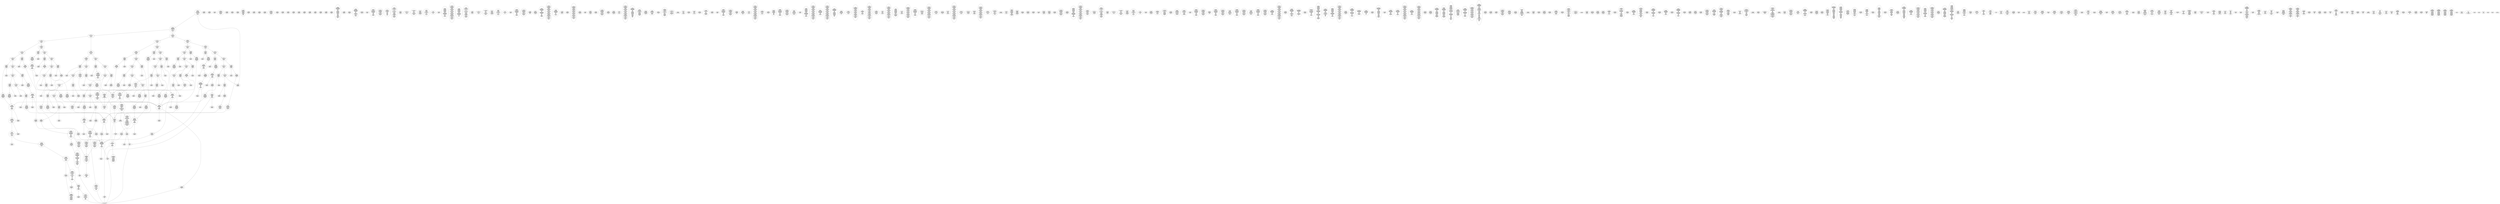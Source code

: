 /* Generated by GvGen v.1.0 (https://www.github.com/stricaud/gvgen) */

digraph G {
compound=true;
   node1 [label="[anywhere]"];
   node2 [label="# 0x0
PUSHX Data
PUSHX Data
MSTORE
PUSHX LogicData
CALLDATASIZE
LT
PUSHX Data
JUMPI
"];
   node3 [label="# 0xd
PUSHX Data
CALLDATALOAD
PUSHX BitData
SHR
PUSHX LogicData
GT
PUSHX Data
JUMPI
"];
   node4 [label="# 0x1e
PUSHX LogicData
GT
PUSHX Data
JUMPI
"];
   node5 [label="# 0x29
PUSHX LogicData
GT
PUSHX Data
JUMPI
"];
   node6 [label="# 0x34
PUSHX LogicData
EQ
PUSHX Data
JUMPI
"];
   node7 [label="# 0x3f
PUSHX LogicData
EQ
PUSHX Data
JUMPI
"];
   node8 [label="# 0x4a
PUSHX LogicData
EQ
PUSHX Data
JUMPI
"];
   node9 [label="# 0x55
PUSHX LogicData
EQ
PUSHX Data
JUMPI
"];
   node10 [label="# 0x60
PUSHX LogicData
EQ
PUSHX Data
JUMPI
"];
   node11 [label="# 0x6b
PUSHX Data
REVERT
"];
   node12 [label="# 0x6f
JUMPDEST
PUSHX LogicData
EQ
PUSHX Data
JUMPI
"];
   node13 [label="# 0x7b
PUSHX LogicData
EQ
PUSHX Data
JUMPI
"];
   node14 [label="# 0x86
PUSHX LogicData
EQ
PUSHX Data
JUMPI
"];
   node15 [label="# 0x91
PUSHX LogicData
EQ
PUSHX Data
JUMPI
"];
   node16 [label="# 0x9c
PUSHX LogicData
EQ
PUSHX Data
JUMPI
"];
   node17 [label="# 0xa7
PUSHX Data
REVERT
"];
   node18 [label="# 0xab
JUMPDEST
PUSHX LogicData
GT
PUSHX Data
JUMPI
"];
   node19 [label="# 0xb7
PUSHX LogicData
EQ
PUSHX Data
JUMPI
"];
   node20 [label="# 0xc2
PUSHX LogicData
EQ
PUSHX Data
JUMPI
"];
   node21 [label="# 0xcd
PUSHX LogicData
EQ
PUSHX Data
JUMPI
"];
   node22 [label="# 0xd8
PUSHX LogicData
EQ
PUSHX Data
JUMPI
"];
   node23 [label="# 0xe3
PUSHX LogicData
EQ
PUSHX Data
JUMPI
"];
   node24 [label="# 0xee
PUSHX Data
REVERT
"];
   node25 [label="# 0xf2
JUMPDEST
PUSHX LogicData
EQ
PUSHX Data
JUMPI
"];
   node26 [label="# 0xfe
PUSHX LogicData
EQ
PUSHX Data
JUMPI
"];
   node27 [label="# 0x109
PUSHX LogicData
EQ
PUSHX Data
JUMPI
"];
   node28 [label="# 0x114
PUSHX LogicData
EQ
PUSHX Data
JUMPI
"];
   node29 [label="# 0x11f
PUSHX LogicData
EQ
PUSHX Data
JUMPI
"];
   node30 [label="# 0x12a
PUSHX Data
REVERT
"];
   node31 [label="# 0x12e
JUMPDEST
PUSHX LogicData
GT
PUSHX Data
JUMPI
"];
   node32 [label="# 0x13a
PUSHX LogicData
GT
PUSHX Data
JUMPI
"];
   node33 [label="# 0x145
PUSHX LogicData
EQ
PUSHX Data
JUMPI
"];
   node34 [label="# 0x150
PUSHX LogicData
EQ
PUSHX Data
JUMPI
"];
   node35 [label="# 0x15b
PUSHX LogicData
EQ
PUSHX Data
JUMPI
"];
   node36 [label="# 0x166
PUSHX LogicData
EQ
PUSHX Data
JUMPI
"];
   node37 [label="# 0x171
PUSHX LogicData
EQ
PUSHX Data
JUMPI
"];
   node38 [label="# 0x17c
PUSHX Data
REVERT
"];
   node39 [label="# 0x180
JUMPDEST
PUSHX LogicData
EQ
PUSHX Data
JUMPI
"];
   node40 [label="# 0x18c
PUSHX LogicData
EQ
PUSHX Data
JUMPI
"];
   node41 [label="# 0x197
PUSHX LogicData
EQ
PUSHX Data
JUMPI
"];
   node42 [label="# 0x1a2
PUSHX LogicData
EQ
PUSHX Data
JUMPI
"];
   node43 [label="# 0x1ad
PUSHX LogicData
EQ
PUSHX Data
JUMPI
"];
   node44 [label="# 0x1b8
PUSHX Data
REVERT
"];
   node45 [label="# 0x1bc
JUMPDEST
PUSHX LogicData
GT
PUSHX Data
JUMPI
"];
   node46 [label="# 0x1c8
PUSHX LogicData
EQ
PUSHX Data
JUMPI
"];
   node47 [label="# 0x1d3
PUSHX LogicData
EQ
PUSHX Data
JUMPI
"];
   node48 [label="# 0x1de
PUSHX LogicData
EQ
PUSHX Data
JUMPI
"];
   node49 [label="# 0x1e9
PUSHX LogicData
EQ
PUSHX Data
JUMPI
"];
   node50 [label="# 0x1f4
PUSHX LogicData
EQ
PUSHX Data
JUMPI
"];
   node51 [label="# 0x1ff
PUSHX Data
REVERT
"];
   node52 [label="# 0x203
JUMPDEST
PUSHX LogicData
EQ
PUSHX Data
JUMPI
"];
   node53 [label="# 0x20f
PUSHX LogicData
EQ
PUSHX Data
JUMPI
"];
   node54 [label="# 0x21a
PUSHX LogicData
EQ
PUSHX Data
JUMPI
"];
   node55 [label="# 0x225
PUSHX LogicData
EQ
PUSHX Data
JUMPI
"];
   node56 [label="# 0x230
PUSHX LogicData
EQ
PUSHX Data
JUMPI
"];
   node57 [label="# 0x23b
JUMPDEST
PUSHX Data
REVERT
"];
   node58 [label="# 0x240
JUMPDEST
CALLVALUE
ISZERO
PUSHX Data
JUMPI
"];
   node59 [label="# 0x248
PUSHX Data
REVERT
"];
   node60 [label="# 0x24c
JUMPDEST
PUSHX Data
PUSHX Data
CALLDATASIZE
PUSHX Data
PUSHX Data
JUMP
"];
   node61 [label="# 0x25b
JUMPDEST
PUSHX Data
JUMP
"];
   node62 [label="# 0x260
JUMPDEST
PUSHX MemData
MLOAD
ISZERO
ISZERO
MSTORE
PUSHX ArithData
ADD
"];
   node63 [label="# 0x26c
JUMPDEST
PUSHX MemData
MLOAD
SUB
RETURN
"];
   node64 [label="# 0x275
JUMPDEST
CALLVALUE
ISZERO
PUSHX Data
JUMPI
"];
   node65 [label="# 0x27d
PUSHX Data
REVERT
"];
   node66 [label="# 0x281
JUMPDEST
PUSHX Data
PUSHX Data
CALLDATASIZE
PUSHX Data
PUSHX Data
JUMP
"];
   node67 [label="# 0x290
JUMPDEST
PUSHX Data
JUMP
"];
   node68 [label="# 0x295
JUMPDEST
STOP
"];
   node69 [label="# 0x297
JUMPDEST
CALLVALUE
ISZERO
PUSHX Data
JUMPI
"];
   node70 [label="# 0x29f
PUSHX Data
REVERT
"];
   node71 [label="# 0x2a3
JUMPDEST
PUSHX Data
PUSHX Data
JUMP
"];
   node72 [label="# 0x2ac
JUMPDEST
PUSHX MemData
MLOAD
PUSHX Data
PUSHX Data
JUMP
"];
   node73 [label="# 0x2b9
JUMPDEST
CALLVALUE
ISZERO
PUSHX Data
JUMPI
"];
   node74 [label="# 0x2c1
PUSHX Data
REVERT
"];
   node75 [label="# 0x2c5
JUMPDEST
PUSHX Data
PUSHX Data
CALLDATASIZE
PUSHX Data
PUSHX Data
JUMP
"];
   node76 [label="# 0x2d4
JUMPDEST
PUSHX Data
JUMP
"];
   node77 [label="# 0x2d9
JUMPDEST
PUSHX MemData
MLOAD
PUSHX ArithData
PUSHX BitData
PUSHX BitData
SHL
SUB
AND
MSTORE
PUSHX ArithData
ADD
PUSHX Data
JUMP
"];
   node78 [label="# 0x2f1
JUMPDEST
CALLVALUE
ISZERO
PUSHX Data
JUMPI
"];
   node79 [label="# 0x2f9
PUSHX Data
REVERT
"];
   node80 [label="# 0x2fd
JUMPDEST
PUSHX Data
PUSHX Data
JUMP
"];
   node81 [label="# 0x306
JUMPDEST
CALLVALUE
ISZERO
PUSHX Data
JUMPI
"];
   node82 [label="# 0x30e
PUSHX Data
REVERT
"];
   node83 [label="# 0x312
JUMPDEST
PUSHX Data
PUSHX Data
CALLDATASIZE
PUSHX Data
PUSHX Data
JUMP
"];
   node84 [label="# 0x321
JUMPDEST
PUSHX Data
JUMP
"];
   node85 [label="# 0x326
JUMPDEST
CALLVALUE
ISZERO
PUSHX Data
JUMPI
"];
   node86 [label="# 0x32e
PUSHX Data
REVERT
"];
   node87 [label="# 0x332
JUMPDEST
PUSHX Data
PUSHX Data
CALLDATASIZE
PUSHX Data
PUSHX Data
JUMP
"];
   node88 [label="# 0x341
JUMPDEST
PUSHX Data
JUMP
"];
   node89 [label="# 0x346
JUMPDEST
CALLVALUE
ISZERO
PUSHX Data
JUMPI
"];
   node90 [label="# 0x34e
PUSHX Data
REVERT
"];
   node91 [label="# 0x352
JUMPDEST
PUSHX Data
PUSHX StorData
SLOAD
JUMP
"];
   node92 [label="# 0x35c
JUMPDEST
PUSHX MemData
MLOAD
MSTORE
PUSHX ArithData
ADD
PUSHX Data
JUMP
"];
   node93 [label="# 0x36a
JUMPDEST
CALLVALUE
ISZERO
PUSHX Data
JUMPI
"];
   node94 [label="# 0x372
PUSHX Data
REVERT
"];
   node95 [label="# 0x376
JUMPDEST
PUSHX StorData
SLOAD
PUSHX Data
JUMP
"];
   node96 [label="# 0x37f
JUMPDEST
CALLVALUE
ISZERO
PUSHX Data
JUMPI
"];
   node97 [label="# 0x387
PUSHX Data
REVERT
"];
   node98 [label="# 0x38b
JUMPDEST
PUSHX Data
PUSHX Data
CALLDATASIZE
PUSHX Data
PUSHX Data
JUMP
"];
   node99 [label="# 0x39a
JUMPDEST
PUSHX Data
PUSHX Data
MSTORE
PUSHX Data
MSTORE
PUSHX Data
SHA3
SLOAD
JUMP
"];
   node100 [label="# 0x3ac
JUMPDEST
CALLVALUE
ISZERO
PUSHX Data
JUMPI
"];
   node101 [label="# 0x3b4
PUSHX Data
REVERT
"];
   node102 [label="# 0x3b8
JUMPDEST
PUSHX Data
PUSHX StorData
SLOAD
JUMP
"];
   node103 [label="# 0x3c2
JUMPDEST
CALLVALUE
ISZERO
PUSHX Data
JUMPI
"];
   node104 [label="# 0x3ca
PUSHX Data
REVERT
"];
   node105 [label="# 0x3ce
JUMPDEST
PUSHX Data
PUSHX Data
CALLDATASIZE
PUSHX Data
PUSHX Data
JUMP
"];
   node106 [label="# 0x3dd
JUMPDEST
PUSHX Data
JUMP
"];
   node107 [label="# 0x3e2
JUMPDEST
CALLVALUE
ISZERO
PUSHX Data
JUMPI
"];
   node108 [label="# 0x3ea
PUSHX Data
REVERT
"];
   node109 [label="# 0x3ee
JUMPDEST
PUSHX Data
PUSHX Data
CALLDATASIZE
PUSHX Data
PUSHX Data
JUMP
"];
   node110 [label="# 0x3fd
JUMPDEST
PUSHX Data
JUMP
"];
   node111 [label="# 0x402
JUMPDEST
PUSHX Data
PUSHX Data
JUMP
"];
   node112 [label="# 0x40a
JUMPDEST
CALLVALUE
ISZERO
PUSHX Data
JUMPI
"];
   node113 [label="# 0x412
PUSHX Data
REVERT
"];
   node114 [label="# 0x416
JUMPDEST
PUSHX Data
PUSHX Data
CALLDATASIZE
PUSHX Data
PUSHX Data
JUMP
"];
   node115 [label="# 0x425
JUMPDEST
PUSHX Data
JUMP
"];
   node116 [label="# 0x42a
JUMPDEST
CALLVALUE
ISZERO
PUSHX Data
JUMPI
"];
   node117 [label="# 0x432
PUSHX Data
REVERT
"];
   node118 [label="# 0x436
JUMPDEST
PUSHX Data
PUSHX Data
CALLDATASIZE
PUSHX Data
PUSHX Data
JUMP
"];
   node119 [label="# 0x445
JUMPDEST
PUSHX Data
JUMP
"];
   node120 [label="# 0x44a
JUMPDEST
PUSHX MemData
MLOAD
PUSHX Data
PUSHX Data
JUMP
"];
   node121 [label="# 0x457
JUMPDEST
CALLVALUE
ISZERO
PUSHX Data
JUMPI
"];
   node122 [label="# 0x45f
PUSHX Data
REVERT
"];
   node123 [label="# 0x463
JUMPDEST
PUSHX Data
PUSHX Data
CALLDATASIZE
PUSHX Data
PUSHX Data
JUMP
"];
   node124 [label="# 0x472
JUMPDEST
PUSHX Data
JUMP
"];
   node125 [label="# 0x477
JUMPDEST
CALLVALUE
ISZERO
PUSHX Data
JUMPI
"];
   node126 [label="# 0x47f
PUSHX Data
REVERT
"];
   node127 [label="# 0x483
JUMPDEST
PUSHX Data
PUSHX Data
CALLDATASIZE
PUSHX Data
PUSHX Data
JUMP
"];
   node128 [label="# 0x492
JUMPDEST
PUSHX Data
JUMP
"];
   node129 [label="# 0x497
JUMPDEST
CALLVALUE
ISZERO
PUSHX Data
JUMPI
"];
   node130 [label="# 0x49f
PUSHX Data
REVERT
"];
   node131 [label="# 0x4a3
JUMPDEST
PUSHX StorData
SLOAD
PUSHX Data
PUSHX Data
DIV
PUSHX BitData
AND
JUMP
"];
   node132 [label="# 0x4b6
JUMPDEST
CALLVALUE
ISZERO
PUSHX Data
JUMPI
"];
   node133 [label="# 0x4be
PUSHX Data
REVERT
"];
   node134 [label="# 0x4c2
JUMPDEST
PUSHX Data
PUSHX Data
CALLDATASIZE
PUSHX Data
PUSHX Data
JUMP
"];
   node135 [label="# 0x4d1
JUMPDEST
PUSHX Data
JUMP
"];
   node136 [label="# 0x4d6
JUMPDEST
CALLVALUE
ISZERO
PUSHX Data
JUMPI
"];
   node137 [label="# 0x4de
PUSHX Data
REVERT
"];
   node138 [label="# 0x4e2
JUMPDEST
PUSHX StorData
SLOAD
PUSHX Data
PUSHX BitData
AND
JUMP
"];
   node139 [label="# 0x4f0
JUMPDEST
CALLVALUE
ISZERO
PUSHX Data
JUMPI
"];
   node140 [label="# 0x4f8
PUSHX Data
REVERT
"];
   node141 [label="# 0x4fc
JUMPDEST
PUSHX Data
PUSHX Data
CALLDATASIZE
PUSHX Data
PUSHX Data
JUMP
"];
   node142 [label="# 0x50b
JUMPDEST
PUSHX Data
JUMP
"];
   node143 [label="# 0x510
JUMPDEST
CALLVALUE
ISZERO
PUSHX Data
JUMPI
"];
   node144 [label="# 0x518
PUSHX Data
REVERT
"];
   node145 [label="# 0x51c
JUMPDEST
PUSHX Data
PUSHX Data
JUMP
"];
   node146 [label="# 0x525
JUMPDEST
CALLVALUE
ISZERO
PUSHX Data
JUMPI
"];
   node147 [label="# 0x52d
PUSHX Data
REVERT
"];
   node148 [label="# 0x531
JUMPDEST
PUSHX Data
PUSHX Data
CALLDATASIZE
PUSHX Data
PUSHX Data
JUMP
"];
   node149 [label="# 0x540
JUMPDEST
PUSHX Data
JUMP
"];
   node150 [label="# 0x545
JUMPDEST
CALLVALUE
ISZERO
PUSHX Data
JUMPI
"];
   node151 [label="# 0x54d
PUSHX Data
REVERT
"];
   node152 [label="# 0x551
JUMPDEST
PUSHX Data
PUSHX Data
JUMP
"];
   node153 [label="# 0x55a
JUMPDEST
CALLVALUE
ISZERO
PUSHX Data
JUMPI
"];
   node154 [label="# 0x562
PUSHX Data
REVERT
"];
   node155 [label="# 0x566
JUMPDEST
PUSHX StorData
SLOAD
PUSHX ArithData
PUSHX BitData
PUSHX BitData
SHL
SUB
AND
PUSHX Data
JUMP
"];
   node156 [label="# 0x578
JUMPDEST
CALLVALUE
ISZERO
PUSHX Data
JUMPI
"];
   node157 [label="# 0x580
PUSHX Data
REVERT
"];
   node158 [label="# 0x584
JUMPDEST
PUSHX Data
PUSHX Data
JUMP
"];
   node159 [label="# 0x58d
JUMPDEST
PUSHX Data
PUSHX Data
CALLDATASIZE
PUSHX Data
PUSHX Data
JUMP
"];
   node160 [label="# 0x59b
JUMPDEST
PUSHX Data
JUMP
"];
   node161 [label="# 0x5a0
JUMPDEST
CALLVALUE
ISZERO
PUSHX Data
JUMPI
"];
   node162 [label="# 0x5a8
PUSHX Data
REVERT
"];
   node163 [label="# 0x5ac
JUMPDEST
PUSHX Data
PUSHX Data
CALLDATASIZE
PUSHX Data
PUSHX Data
JUMP
"];
   node164 [label="# 0x5bb
JUMPDEST
PUSHX Data
JUMP
"];
   node165 [label="# 0x5c0
JUMPDEST
CALLVALUE
ISZERO
PUSHX Data
JUMPI
"];
   node166 [label="# 0x5c8
PUSHX Data
REVERT
"];
   node167 [label="# 0x5cc
JUMPDEST
PUSHX Data
PUSHX Data
JUMP
"];
   node168 [label="# 0x5d5
JUMPDEST
CALLVALUE
ISZERO
PUSHX Data
JUMPI
"];
   node169 [label="# 0x5dd
PUSHX Data
REVERT
"];
   node170 [label="# 0x5e1
JUMPDEST
PUSHX Data
PUSHX Data
CALLDATASIZE
PUSHX Data
PUSHX Data
JUMP
"];
   node171 [label="# 0x5f0
JUMPDEST
PUSHX Data
JUMP
"];
   node172 [label="# 0x5f5
JUMPDEST
CALLVALUE
ISZERO
PUSHX Data
JUMPI
"];
   node173 [label="# 0x5fd
PUSHX Data
REVERT
"];
   node174 [label="# 0x601
JUMPDEST
PUSHX Data
PUSHX StorData
SLOAD
JUMP
"];
   node175 [label="# 0x60b
JUMPDEST
CALLVALUE
ISZERO
PUSHX Data
JUMPI
"];
   node176 [label="# 0x613
PUSHX Data
REVERT
"];
   node177 [label="# 0x617
JUMPDEST
PUSHX Data
PUSHX Data
JUMP
"];
   node178 [label="# 0x620
JUMPDEST
CALLVALUE
ISZERO
PUSHX Data
JUMPI
"];
   node179 [label="# 0x628
PUSHX Data
REVERT
"];
   node180 [label="# 0x62c
JUMPDEST
PUSHX Data
PUSHX Data
CALLDATASIZE
PUSHX Data
PUSHX Data
JUMP
"];
   node181 [label="# 0x63b
JUMPDEST
PUSHX Data
JUMP
"];
   node182 [label="# 0x640
JUMPDEST
CALLVALUE
ISZERO
PUSHX Data
JUMPI
"];
   node183 [label="# 0x648
PUSHX Data
REVERT
"];
   node184 [label="# 0x64c
JUMPDEST
PUSHX Data
PUSHX Data
CALLDATASIZE
PUSHX Data
PUSHX Data
JUMP
"];
   node185 [label="# 0x65b
JUMPDEST
PUSHX Data
JUMP
"];
   node186 [label="# 0x660
JUMPDEST
CALLVALUE
ISZERO
PUSHX Data
JUMPI
"];
   node187 [label="# 0x668
PUSHX Data
REVERT
"];
   node188 [label="# 0x66c
JUMPDEST
PUSHX Data
PUSHX StorData
SLOAD
JUMP
"];
   node189 [label="# 0x676
JUMPDEST
CALLVALUE
ISZERO
PUSHX Data
JUMPI
"];
   node190 [label="# 0x67e
PUSHX Data
REVERT
"];
   node191 [label="# 0x682
JUMPDEST
PUSHX Data
PUSHX Data
CALLDATASIZE
PUSHX Data
PUSHX Data
JUMP
"];
   node192 [label="# 0x691
JUMPDEST
PUSHX Data
JUMP
"];
   node193 [label="# 0x696
JUMPDEST
CALLVALUE
ISZERO
PUSHX Data
JUMPI
"];
   node194 [label="# 0x69e
PUSHX Data
REVERT
"];
   node195 [label="# 0x6a2
JUMPDEST
PUSHX Data
PUSHX Data
CALLDATASIZE
PUSHX Data
PUSHX Data
JUMP
"];
   node196 [label="# 0x6b1
JUMPDEST
PUSHX ArithData
PUSHX BitData
PUSHX BitData
SHL
SUB
AND
PUSHX Data
MSTORE
PUSHX Data
PUSHX Data
MSTORE
PUSHX Data
SHA3
AND
MSTORE
MSTORE
SHA3
SLOAD
PUSHX BitData
AND
JUMP
"];
   node197 [label="# 0x6df
JUMPDEST
CALLVALUE
ISZERO
PUSHX Data
JUMPI
"];
   node198 [label="# 0x6e7
PUSHX Data
REVERT
"];
   node199 [label="# 0x6eb
JUMPDEST
PUSHX Data
PUSHX Data
CALLDATASIZE
PUSHX Data
PUSHX Data
JUMP
"];
   node200 [label="# 0x6fa
JUMPDEST
PUSHX Data
JUMP
"];
   node201 [label="# 0x6ff
JUMPDEST
CALLVALUE
ISZERO
PUSHX Data
JUMPI
"];
   node202 [label="# 0x707
PUSHX Data
REVERT
"];
   node203 [label="# 0x70b
JUMPDEST
PUSHX Data
PUSHX Data
CALLDATASIZE
PUSHX Data
PUSHX Data
JUMP
"];
   node204 [label="# 0x71a
JUMPDEST
PUSHX Data
JUMP
"];
   node205 [label="# 0x71f
JUMPDEST
PUSHX Data
PUSHX ArithData
PUSHX BitData
PUSHX BitData
SHL
SUB
NOT
AND
PUSHX BitData
PUSHX BitData
SHL
EQ
PUSHX Data
JUMPI
"];
   node206 [label="# 0x73b
PUSHX Data
PUSHX Data
JUMP
"];
   node207 [label="# 0x744
JUMPDEST
JUMP
"];
   node208 [label="# 0x74a
JUMPDEST
PUSHX StorData
SLOAD
PUSHX ArithData
PUSHX BitData
PUSHX BitData
SHL
SUB
AND
CALLER
EQ
PUSHX Data
JUMPI
"];
   node209 [label="# 0x75d
PUSHX MemData
MLOAD
PUSHX BitData
PUSHX BitData
SHL
MSTORE
PUSHX ArithData
ADD
PUSHX Data
PUSHX Data
JUMP
"];
   node210 [label="# 0x774
JUMPDEST
PUSHX MemData
MLOAD
SUB
REVERT
"];
   node211 [label="# 0x77d
JUMPDEST
PUSHX StorData
SLOAD
PUSHX BitData
NOT
AND
ISZERO
ISZERO
OR
SSTORE
JUMP
"];
   node212 [label="# 0x790
JUMPDEST
PUSHX Data
PUSHX StorData
SLOAD
PUSHX Data
PUSHX Data
JUMP
"];
   node213 [label="# 0x79f
JUMPDEST
PUSHX ArithData
ADD
PUSHX ArithData
DIV
MUL
PUSHX ArithData
ADD
PUSHX MemData
MLOAD
ADD
PUSHX Data
MSTORE
MSTORE
PUSHX ArithData
ADD
SLOAD
PUSHX Data
PUSHX Data
JUMP
"];
   node214 [label="# 0x7cb
JUMPDEST
ISZERO
PUSHX Data
JUMPI
"];
   node215 [label="# 0x7d2
PUSHX LogicData
LT
PUSHX Data
JUMPI
"];
   node216 [label="# 0x7da
PUSHX ArithData
SLOAD
DIV
MUL
MSTORE
PUSHX ArithData
ADD
PUSHX Data
JUMP
"];
   node217 [label="# 0x7ed
JUMPDEST
ADD
PUSHX Data
MSTORE
PUSHX Data
PUSHX Data
SHA3
"];
   node218 [label="# 0x7fb
JUMPDEST
SLOAD
MSTORE
PUSHX ArithData
ADD
PUSHX ArithData
ADD
GT
PUSHX Data
JUMPI
"];
   node219 [label="# 0x80f
SUB
PUSHX BitData
AND
ADD
"];
   node220 [label="# 0x818
JUMPDEST
JUMP
"];
   node221 [label="# 0x822
JUMPDEST
PUSHX Data
MSTORE
PUSHX Data
PUSHX Data
MSTORE
PUSHX Data
SHA3
SLOAD
PUSHX ArithData
PUSHX BitData
PUSHX BitData
SHL
SUB
AND
PUSHX Data
JUMPI
"];
   node222 [label="# 0x83f
PUSHX MemData
MLOAD
PUSHX BitData
PUSHX BitData
SHL
MSTORE
PUSHX Data
PUSHX ArithData
ADD
MSTORE
PUSHX Data
PUSHX ArithData
ADD
MSTORE
PUSHX Data
PUSHX ArithData
ADD
MSTORE
PUSHX BitData
PUSHX BitData
SHL
PUSHX ArithData
ADD
MSTORE
PUSHX ArithData
ADD
PUSHX Data
JUMP
"];
   node223 [label="# 0x89b
JUMPDEST
PUSHX Data
MSTORE
PUSHX Data
PUSHX Data
MSTORE
PUSHX Data
SHA3
SLOAD
PUSHX ArithData
PUSHX BitData
PUSHX BitData
SHL
SUB
AND
JUMP
"];
   node224 [label="# 0x8b7
JUMPDEST
PUSHX StorData
SLOAD
PUSHX Data
PUSHX Data
JUMP
"];
   node225 [label="# 0x8c4
JUMPDEST
PUSHX ArithData
ADD
PUSHX ArithData
DIV
MUL
PUSHX ArithData
ADD
PUSHX MemData
MLOAD
ADD
PUSHX Data
MSTORE
MSTORE
PUSHX ArithData
ADD
SLOAD
PUSHX Data
PUSHX Data
JUMP
"];
   node226 [label="# 0x8f0
JUMPDEST
ISZERO
PUSHX Data
JUMPI
"];
   node227 [label="# 0x8f7
PUSHX LogicData
LT
PUSHX Data
JUMPI
"];
   node228 [label="# 0x8ff
PUSHX ArithData
SLOAD
DIV
MUL
MSTORE
PUSHX ArithData
ADD
PUSHX Data
JUMP
"];
   node229 [label="# 0x912
JUMPDEST
ADD
PUSHX Data
MSTORE
PUSHX Data
PUSHX Data
SHA3
"];
   node230 [label="# 0x920
JUMPDEST
SLOAD
MSTORE
PUSHX ArithData
ADD
PUSHX ArithData
ADD
GT
PUSHX Data
JUMPI
"];
   node231 [label="# 0x934
SUB
PUSHX BitData
AND
ADD
"];
   node232 [label="# 0x93d
JUMPDEST
JUMP
"];
   node233 [label="# 0x945
JUMPDEST
PUSHX StorData
SLOAD
PUSHX ArithData
PUSHX BitData
PUSHX BitData
SHL
SUB
AND
CALLER
EQ
PUSHX Data
JUMPI
"];
   node234 [label="# 0x958
PUSHX MemData
MLOAD
PUSHX BitData
PUSHX BitData
SHL
MSTORE
PUSHX ArithData
ADD
PUSHX Data
PUSHX Data
JUMP
"];
   node235 [label="# 0x96f
JUMPDEST
PUSHX Data
SSTORE
JUMP
"];
   node236 [label="# 0x974
JUMPDEST
PUSHX Data
PUSHX Data
PUSHX Data
JUMP
"];
   node237 [label="# 0x97f
JUMPDEST
PUSHX ArithData
PUSHX BitData
PUSHX BitData
SHL
SUB
AND
PUSHX ArithData
PUSHX BitData
PUSHX BitData
SHL
SUB
AND
EQ
ISZERO
PUSHX Data
JUMPI
"];
   node238 [label="# 0x99c
PUSHX MemData
MLOAD
PUSHX BitData
PUSHX BitData
SHL
MSTORE
PUSHX Data
PUSHX ArithData
ADD
MSTORE
PUSHX Data
PUSHX ArithData
ADD
MSTORE
PUSHX Data
PUSHX ArithData
ADD
MSTORE
PUSHX BitData
PUSHX BitData
SHL
PUSHX ArithData
ADD
MSTORE
PUSHX ArithData
ADD
PUSHX Data
JUMP
"];
   node239 [label="# 0x9ed
JUMPDEST
CALLER
PUSHX ArithData
PUSHX BitData
PUSHX BitData
SHL
SUB
AND
EQ
PUSHX Data
JUMPI
"];
   node240 [label="# 0x9ff
PUSHX Data
CALLER
PUSHX Data
JUMP
"];
   node241 [label="# 0xa09
JUMPDEST
PUSHX Data
JUMPI
"];
   node242 [label="# 0xa0e
PUSHX MemData
MLOAD
PUSHX BitData
PUSHX BitData
SHL
MSTORE
PUSHX Data
PUSHX ArithData
ADD
MSTORE
PUSHX Data
PUSHX ArithData
ADD
MSTORE
PUSHX Data
PUSHX ArithData
ADD
MSTORE
PUSHX Data
PUSHX ArithData
ADD
MSTORE
PUSHX ArithData
ADD
PUSHX Data
JUMP
"];
   node243 [label="# 0xa7b
JUMPDEST
PUSHX Data
PUSHX Data
JUMP
"];
   node244 [label="# 0xa85
JUMPDEST
JUMP
"];
   node245 [label="# 0xa8a
JUMPDEST
PUSHX Data
CALLER
PUSHX Data
JUMP
"];
   node246 [label="# 0xa94
JUMPDEST
PUSHX Data
JUMPI
"];
   node247 [label="# 0xa99
PUSHX MemData
MLOAD
PUSHX BitData
PUSHX BitData
SHL
MSTORE
PUSHX ArithData
ADD
PUSHX Data
PUSHX Data
JUMP
"];
   node248 [label="# 0xab0
JUMPDEST
PUSHX Data
PUSHX Data
JUMP
"];
   node249 [label="# 0xabb
JUMPDEST
PUSHX Data
PUSHX Data
PUSHX Data
JUMP
"];
   node250 [label="# 0xac6
JUMPDEST
LT
PUSHX Data
JUMPI
"];
   node251 [label="# 0xacd
PUSHX MemData
MLOAD
PUSHX BitData
PUSHX BitData
SHL
MSTORE
PUSHX Data
PUSHX ArithData
ADD
MSTORE
PUSHX Data
PUSHX ArithData
ADD
MSTORE
PUSHX Data
PUSHX ArithData
ADD
MSTORE
PUSHX BitData
PUSHX BitData
SHL
PUSHX ArithData
ADD
MSTORE
PUSHX ArithData
ADD
PUSHX Data
JUMP
"];
   node252 [label="# 0xb28
JUMPDEST
PUSHX ArithData
PUSHX BitData
PUSHX BitData
SHL
SUB
AND
PUSHX Data
MSTORE
PUSHX Data
PUSHX Data
MSTORE
PUSHX Data
SHA3
MSTORE
MSTORE
SHA3
SLOAD
JUMP
"];
   node253 [label="# 0xb51
JUMPDEST
PUSHX StorData
SLOAD
PUSHX ArithData
PUSHX BitData
PUSHX BitData
SHL
SUB
AND
CALLER
EQ
PUSHX Data
JUMPI
"];
   node254 [label="# 0xb64
PUSHX MemData
MLOAD
PUSHX BitData
PUSHX BitData
SHL
MSTORE
PUSHX ArithData
ADD
PUSHX Data
PUSHX Data
JUMP
"];
   node255 [label="# 0xb7b
JUMPDEST
PUSHX MemData
MLOAD
PUSHX Data
CALLER
SELFBALANCE
GAS
CALL
RETURNDATASIZE
PUSHX LogicData
EQ
PUSHX Data
JUMPI
"];
   node256 [label="# 0xb9c
PUSHX MemData
MLOAD
PUSHX BitData
NOT
PUSHX ArithData
RETURNDATASIZE
ADD
AND
ADD
PUSHX Data
MSTORE
RETURNDATASIZE
MSTORE
RETURNDATASIZE
PUSHX Data
PUSHX ArithData
ADD
RETURNDATACOPY
PUSHX Data
JUMP
"];
   node257 [label="# 0xbbd
JUMPDEST
PUSHX Data
"];
   node258 [label="# 0xbc2
JUMPDEST
PUSHX Data
JUMPI
"];
   node259 [label="# 0xbcc
PUSHX Data
REVERT
"];
   node260 [label="# 0xbd0
JUMPDEST
JUMP
"];
   node261 [label="# 0xbd3
JUMPDEST
PUSHX Data
PUSHX MemData
MLOAD
PUSHX ArithData
ADD
PUSHX Data
MSTORE
PUSHX Data
MSTORE
PUSHX Data
JUMP
"];
   node262 [label="# 0xbee
JUMPDEST
PUSHX Data
PUSHX Data
PUSHX Data
PUSHX Data
JUMP
"];
   node263 [label="# 0xbfb
JUMPDEST
PUSHX Data
PUSHX LogicData
GT
ISZERO
PUSHX Data
JUMPI
"];
   node264 [label="# 0xc11
PUSHX Data
PUSHX Data
JUMP
"];
   node265 [label="# 0xc18
JUMPDEST
PUSHX MemData
MLOAD
MSTORE
PUSHX ArithData
MUL
PUSHX ArithData
ADD
ADD
PUSHX Data
MSTORE
ISZERO
PUSHX Data
JUMPI
"];
   node266 [label="# 0xc32
PUSHX ArithData
ADD
PUSHX ArithData
MUL
CALLDATASIZE
CALLDATACOPY
ADD
"];
   node267 [label="# 0xc41
JUMPDEST
PUSHX Data
"];
   node268 [label="# 0xc47
JUMPDEST
LT
ISZERO
PUSHX Data
JUMPI
"];
   node269 [label="# 0xc50
PUSHX Data
PUSHX Data
JUMP
"];
   node270 [label="# 0xc59
JUMPDEST
MLOAD
LT
PUSHX Data
JUMPI
"];
   node271 [label="# 0xc64
PUSHX Data
PUSHX Data
JUMP
"];
   node272 [label="# 0xc6b
JUMPDEST
PUSHX ArithData
MUL
ADD
ADD
MSTORE
PUSHX Data
PUSHX Data
JUMP
"];
   node273 [label="# 0xc80
JUMPDEST
PUSHX Data
JUMP
"];
   node274 [label="# 0xc88
JUMPDEST
JUMP
"];
   node275 [label="# 0xc90
JUMPDEST
PUSHX StorData
SLOAD
PUSHX ArithData
PUSHX BitData
PUSHX BitData
SHL
SUB
AND
CALLER
EQ
PUSHX Data
JUMPI
"];
   node276 [label="# 0xca3
PUSHX MemData
MLOAD
PUSHX BitData
PUSHX BitData
SHL
MSTORE
PUSHX ArithData
ADD
PUSHX Data
PUSHX Data
JUMP
"];
   node277 [label="# 0xcba
JUMPDEST
PUSHX Data
SSTORE
JUMP
"];
   node278 [label="# 0xcbf
JUMPDEST
PUSHX Data
PUSHX Data
PUSHX StorData
SLOAD
JUMP
"];
   node279 [label="# 0xcca
JUMPDEST
LT
PUSHX Data
JUMPI
"];
   node280 [label="# 0xcd1
PUSHX MemData
MLOAD
PUSHX BitData
PUSHX BitData
SHL
MSTORE
PUSHX Data
PUSHX ArithData
ADD
MSTORE
PUSHX Data
PUSHX ArithData
ADD
MSTORE
PUSHX Data
PUSHX ArithData
ADD
MSTORE
PUSHX BitData
PUSHX BitData
SHL
PUSHX ArithData
ADD
MSTORE
PUSHX ArithData
ADD
PUSHX Data
JUMP
"];
   node281 [label="# 0xd2d
JUMPDEST
PUSHX StorData
SLOAD
LT
PUSHX Data
JUMPI
"];
   node282 [label="# 0xd39
PUSHX Data
PUSHX Data
JUMP
"];
   node283 [label="# 0xd40
JUMPDEST
PUSHX Data
MSTORE
PUSHX Data
PUSHX Data
SHA3
ADD
SLOAD
JUMP
"];
   node284 [label="# 0xd52
JUMPDEST
PUSHX StorData
SLOAD
PUSHX ArithData
PUSHX BitData
PUSHX BitData
SHL
SUB
AND
CALLER
EQ
PUSHX Data
JUMPI
"];
   node285 [label="# 0xd65
PUSHX MemData
MLOAD
PUSHX BitData
PUSHX BitData
SHL
MSTORE
PUSHX ArithData
ADD
PUSHX Data
PUSHX Data
JUMP
"];
   node286 [label="# 0xd7c
JUMPDEST
MLOAD
PUSHX Data
PUSHX Data
PUSHX ArithData
ADD
PUSHX Data
JUMP
"];
   node287 [label="# 0xd8f
JUMPDEST
JUMP
"];
   node288 [label="# 0xd93
JUMPDEST
PUSHX Data
MSTORE
PUSHX Data
PUSHX Data
MSTORE
PUSHX Data
SHA3
SLOAD
PUSHX ArithData
PUSHX BitData
PUSHX BitData
SHL
SUB
AND
PUSHX Data
JUMPI
"];
   node289 [label="# 0xdb1
PUSHX MemData
MLOAD
PUSHX BitData
PUSHX BitData
SHL
MSTORE
PUSHX Data
PUSHX ArithData
ADD
MSTORE
PUSHX Data
PUSHX ArithData
ADD
MSTORE
PUSHX Data
PUSHX ArithData
ADD
MSTORE
PUSHX BitData
PUSHX BitData
SHL
PUSHX ArithData
ADD
MSTORE
PUSHX ArithData
ADD
PUSHX Data
JUMP
"];
   node290 [label="# 0xe0a
JUMPDEST
PUSHX StorData
SLOAD
PUSHX Data
PUSHX Data
JUMP
"];
   node291 [label="# 0xe17
JUMPDEST
PUSHX Data
PUSHX ArithData
PUSHX BitData
PUSHX BitData
SHL
SUB
AND
PUSHX Data
JUMPI
"];
   node292 [label="# 0xe28
PUSHX MemData
MLOAD
PUSHX BitData
PUSHX BitData
SHL
MSTORE
PUSHX Data
PUSHX ArithData
ADD
MSTORE
PUSHX Data
PUSHX ArithData
ADD
MSTORE
PUSHX Data
PUSHX ArithData
ADD
MSTORE
PUSHX BitData
PUSHX BitData
SHL
PUSHX ArithData
ADD
MSTORE
PUSHX ArithData
ADD
PUSHX Data
JUMP
"];
   node293 [label="# 0xe82
JUMPDEST
PUSHX ArithData
PUSHX BitData
PUSHX BitData
SHL
SUB
AND
PUSHX Data
MSTORE
PUSHX Data
PUSHX Data
MSTORE
PUSHX Data
SHA3
SLOAD
JUMP
"];
   node294 [label="# 0xe9e
JUMPDEST
PUSHX StorData
SLOAD
PUSHX ArithData
PUSHX BitData
PUSHX BitData
SHL
SUB
AND
CALLER
EQ
PUSHX Data
JUMPI
"];
   node295 [label="# 0xeb1
PUSHX MemData
MLOAD
PUSHX BitData
PUSHX BitData
SHL
MSTORE
PUSHX ArithData
ADD
PUSHX Data
PUSHX Data
JUMP
"];
   node296 [label="# 0xec8
JUMPDEST
PUSHX Data
PUSHX Data
PUSHX Data
JUMP
"];
   node297 [label="# 0xed2
JUMPDEST
JUMP
"];
   node298 [label="# 0xed4
JUMPDEST
PUSHX Data
PUSHX StorData
SLOAD
PUSHX Data
PUSHX Data
JUMP
"];
   node299 [label="# 0xee3
JUMPDEST
PUSHX Data
PUSHX Data
PUSHX StorData
SLOAD
JUMP
"];
   node300 [label="# 0xeee
JUMPDEST
PUSHX LogicData
GT
PUSHX Data
JUMPI
"];
   node301 [label="# 0xef9
PUSHX MemData
MLOAD
PUSHX BitData
PUSHX BitData
SHL
MSTORE
PUSHX Data
PUSHX ArithData
ADD
MSTORE
PUSHX Data
PUSHX ArithData
ADD
MSTORE
PUSHX Data
PUSHX ArithData
ADD
MSTORE
PUSHX ArithData
ADD
PUSHX Data
JUMP
"];
   node302 [label="# 0xf40
JUMPDEST
PUSHX StorData
SLOAD
GT
ISZERO
PUSHX Data
JUMPI
"];
   node303 [label="# 0xf4b
PUSHX MemData
MLOAD
PUSHX BitData
PUSHX BitData
SHL
MSTORE
PUSHX Data
PUSHX ArithData
ADD
MSTORE
PUSHX ArithData
ADD
MSTORE
PUSHX Data
PUSHX ArithData
ADD
MSTORE
PUSHX BitData
PUSHX BitData
SHL
PUSHX ArithData
ADD
MSTORE
PUSHX ArithData
ADD
PUSHX Data
JUMP
"];
   node304 [label="# 0xf9e
JUMPDEST
PUSHX StorData
SLOAD
PUSHX Data
PUSHX Data
JUMP
"];
   node305 [label="# 0xfab
JUMPDEST
GT
ISZERO
PUSHX Data
JUMPI
"];
   node306 [label="# 0xfb2
PUSHX MemData
MLOAD
PUSHX BitData
PUSHX BitData
SHL
MSTORE
PUSHX Data
PUSHX ArithData
ADD
MSTORE
PUSHX Data
PUSHX ArithData
ADD
MSTORE
PUSHX BitData
PUSHX BitData
SHL
PUSHX ArithData
ADD
MSTORE
PUSHX ArithData
ADD
PUSHX Data
JUMP
"];
   node307 [label="# 0xff2
JUMPDEST
CALLER
PUSHX Data
MSTORE
PUSHX Data
PUSHX Data
MSTORE
PUSHX Data
SHA3
SLOAD
PUSHX StorData
SLOAD
PUSHX Data
PUSHX Data
JUMP
"];
   node308 [label="# 0x100f
JUMPDEST
GT
ISZERO
PUSHX Data
JUMPI
"];
   node309 [label="# 0x1016
PUSHX MemData
MLOAD
PUSHX BitData
PUSHX BitData
SHL
MSTORE
PUSHX Data
PUSHX ArithData
ADD
MSTORE
PUSHX Data
PUSHX ArithData
ADD
MSTORE
PUSHX Data
PUSHX ArithData
ADD
MSTORE
PUSHX ArithData
ADD
PUSHX Data
JUMP
"];
   node310 [label="# 0x105d
JUMPDEST
PUSHX StorData
SLOAD
PUSHX ArithData
PUSHX BitData
PUSHX BitData
SHL
SUB
AND
CALLER
EQ
PUSHX Data
JUMPI
"];
   node311 [label="# 0x1070
PUSHX StorData
SLOAD
PUSHX BitData
AND
ISZERO
PUSHX Data
JUMPI
"];
   node312 [label="# 0x107b
PUSHX MemData
MLOAD
PUSHX BitData
PUSHX BitData
SHL
MSTORE
PUSHX Data
PUSHX ArithData
ADD
MSTORE
PUSHX Data
PUSHX ArithData
ADD
MSTORE
PUSHX BitData
PUSHX BitData
SHL
PUSHX ArithData
ADD
MSTORE
PUSHX ArithData
ADD
PUSHX Data
JUMP
"];
   node313 [label="# 0x10bb
JUMPDEST
PUSHX LogicData
GT
PUSHX Data
JUMPI
"];
   node314 [label="# 0x10c5
PUSHX Data
PUSHX Data
PUSHX Data
JUMP
"];
   node315 [label="# 0x10d0
JUMPDEST
GT
ISZERO
PUSHX Data
JUMPI
"];
   node316 [label="# 0x10d7
PUSHX MemData
MLOAD
PUSHX BitData
PUSHX BitData
SHL
MSTORE
PUSHX Data
PUSHX ArithData
ADD
MSTORE
PUSHX Data
PUSHX ArithData
ADD
MSTORE
PUSHX Data
PUSHX ArithData
ADD
MSTORE
PUSHX BitData
PUSHX BitData
SHL
PUSHX ArithData
ADD
MSTORE
PUSHX ArithData
ADD
PUSHX Data
JUMP
"];
   node317 [label="# 0x1136
JUMPDEST
PUSHX LogicData
LT
PUSHX Data
JUMPI
"];
   node318 [label="# 0x1140
PUSHX StorData
SLOAD
PUSHX Data
PUSHX Data
JUMP
"];
   node319 [label="# 0x114d
JUMPDEST
CALLVALUE
LT
ISZERO
PUSHX Data
JUMPI
"];
   node320 [label="# 0x1155
PUSHX MemData
MLOAD
PUSHX BitData
PUSHX BitData
SHL
MSTORE
PUSHX Data
PUSHX ArithData
ADD
MSTORE
PUSHX Data
PUSHX ArithData
ADD
MSTORE
PUSHX BitData
PUSHX BitData
SHL
PUSHX ArithData
ADD
MSTORE
PUSHX ArithData
ADD
PUSHX Data
JUMP
"];
   node321 [label="# 0x1191
JUMPDEST
PUSHX LogicData
LT
PUSHX Data
JUMPI
"];
   node322 [label="# 0x119b
PUSHX StorData
SLOAD
PUSHX BitData
NOT
AND
PUSHX BitData
OR
SSTORE
"];
   node323 [label="# 0x11a8
JUMPDEST
PUSHX Data
"];
   node324 [label="# 0x11ab
JUMPDEST
GT
PUSHX Data
JUMPI
"];
   node325 [label="# 0x11b3
CALLER
PUSHX Data
MSTORE
PUSHX Data
PUSHX Data
MSTORE
PUSHX Data
SHA3
SLOAD
PUSHX Data
PUSHX Data
JUMP
"];
   node326 [label="# 0x11cd
JUMPDEST
SSTORE
PUSHX Data
CALLER
PUSHX Data
PUSHX Data
JUMP
"];
   node327 [label="# 0x11e1
JUMPDEST
PUSHX Data
JUMP
"];
   node328 [label="# 0x11e6
JUMPDEST
PUSHX Data
PUSHX Data
JUMP
"];
   node329 [label="# 0x11f0
JUMPDEST
PUSHX Data
JUMP
"];
   node330 [label="# 0x11f8
JUMPDEST
JUMP
"];
   node331 [label="# 0x11fe
JUMPDEST
PUSHX Data
CALLER
PUSHX Data
JUMP
"];
   node332 [label="# 0x1209
JUMPDEST
PUSHX StorData
SLOAD
PUSHX ArithData
PUSHX BitData
PUSHX BitData
SHL
SUB
AND
CALLER
EQ
PUSHX Data
JUMPI
"];
   node333 [label="# 0x121c
PUSHX MemData
MLOAD
PUSHX BitData
PUSHX BitData
SHL
MSTORE
PUSHX ArithData
ADD
PUSHX Data
PUSHX Data
JUMP
"];
   node334 [label="# 0x1233
JUMPDEST
PUSHX StorData
SLOAD
PUSHX BitData
NOT
AND
PUSHX BitData
OR
SSTORE
JUMP
"];
   node335 [label="# 0x1244
JUMPDEST
PUSHX Data
CALLER
PUSHX Data
JUMP
"];
   node336 [label="# 0x124e
JUMPDEST
PUSHX Data
JUMPI
"];
   node337 [label="# 0x1253
PUSHX MemData
MLOAD
PUSHX BitData
PUSHX BitData
SHL
MSTORE
PUSHX ArithData
ADD
PUSHX Data
PUSHX Data
JUMP
"];
   node338 [label="# 0x126a
JUMPDEST
PUSHX Data
PUSHX Data
JUMP
"];
   node339 [label="# 0x1276
JUMPDEST
PUSHX StorData
SLOAD
PUSHX Data
PUSHX Data
JUMP
"];
   node340 [label="# 0x1283
JUMPDEST
PUSHX Data
MSTORE
PUSHX Data
PUSHX Data
MSTORE
PUSHX Data
SHA3
SLOAD
PUSHX Data
PUSHX ArithData
PUSHX BitData
PUSHX BitData
SHL
SUB
AND
PUSHX Data
JUMPI
"];
   node341 [label="# 0x12a3
PUSHX MemData
MLOAD
PUSHX BitData
PUSHX BitData
SHL
MSTORE
PUSHX Data
PUSHX ArithData
ADD
MSTORE
PUSHX Data
PUSHX ArithData
ADD
MSTORE
PUSHX Data
PUSHX ArithData
ADD
MSTORE
PUSHX BitData
PUSHX BitData
SHL
PUSHX ArithData
ADD
MSTORE
PUSHX ArithData
ADD
PUSHX Data
JUMP
"];
   node342 [label="# 0x1302
JUMPDEST
PUSHX StorData
SLOAD
PUSHX Data
DIV
PUSHX BitData
AND
PUSHX Data
JUMPI
"];
   node343 [label="# 0x1312
PUSHX StorData
SLOAD
PUSHX Data
PUSHX Data
JUMP
"];
   node344 [label="# 0x131e
JUMPDEST
PUSHX ArithData
ADD
PUSHX ArithData
DIV
MUL
PUSHX ArithData
ADD
PUSHX MemData
MLOAD
ADD
PUSHX Data
MSTORE
MSTORE
PUSHX ArithData
ADD
SLOAD
PUSHX Data
PUSHX Data
JUMP
"];
   node345 [label="# 0x134a
JUMPDEST
ISZERO
PUSHX Data
JUMPI
"];
   node346 [label="# 0x1351
PUSHX LogicData
LT
PUSHX Data
JUMPI
"];
   node347 [label="# 0x1359
PUSHX ArithData
SLOAD
DIV
MUL
MSTORE
PUSHX ArithData
ADD
PUSHX Data
JUMP
"];
   node348 [label="# 0x136c
JUMPDEST
ADD
PUSHX Data
MSTORE
PUSHX Data
PUSHX Data
SHA3
"];
   node349 [label="# 0x137a
JUMPDEST
SLOAD
MSTORE
PUSHX ArithData
ADD
PUSHX ArithData
ADD
GT
PUSHX Data
JUMPI
"];
   node350 [label="# 0x138e
SUB
PUSHX BitData
AND
ADD
"];
   node351 [label="# 0x1397
JUMPDEST
JUMP
"];
   node352 [label="# 0x13a3
JUMPDEST
PUSHX Data
PUSHX Data
PUSHX Data
JUMP
"];
   node353 [label="# 0x13ad
JUMPDEST
PUSHX LogicData
MLOAD
GT
PUSHX Data
JUMPI
"];
   node354 [label="# 0x13b9
PUSHX MemData
MLOAD
PUSHX ArithData
ADD
PUSHX Data
MSTORE
PUSHX Data
MSTORE
PUSHX Data
JUMP
"];
   node355 [label="# 0x13cd
JUMPDEST
PUSHX Data
PUSHX Data
JUMP
"];
   node356 [label="# 0x13d7
JUMPDEST
PUSHX Data
PUSHX MemData
MLOAD
PUSHX ArithData
ADD
PUSHX Data
PUSHX Data
JUMP
"];
   node357 [label="# 0x13eb
JUMPDEST
PUSHX MemData
MLOAD
PUSHX ArithData
SUB
SUB
MSTORE
PUSHX Data
MSTORE
"];
   node358 [label="# 0x13fb
JUMPDEST
JUMP
"];
   node359 [label="# 0x1402
JUMPDEST
PUSHX StorData
SLOAD
PUSHX ArithData
PUSHX BitData
PUSHX BitData
SHL
SUB
AND
CALLER
EQ
PUSHX Data
JUMPI
"];
   node360 [label="# 0x1415
PUSHX MemData
MLOAD
PUSHX BitData
PUSHX BitData
SHL
MSTORE
PUSHX ArithData
ADD
PUSHX Data
PUSHX Data
JUMP
"];
   node361 [label="# 0x142c
JUMPDEST
PUSHX Data
SSTORE
JUMP
"];
   node362 [label="# 0x1431
JUMPDEST
PUSHX StorData
SLOAD
PUSHX ArithData
PUSHX BitData
PUSHX BitData
SHL
SUB
AND
CALLER
EQ
PUSHX Data
JUMPI
"];
   node363 [label="# 0x1444
PUSHX MemData
MLOAD
PUSHX BitData
PUSHX BitData
SHL
MSTORE
PUSHX ArithData
ADD
PUSHX Data
PUSHX Data
JUMP
"];
   node364 [label="# 0x145b
JUMPDEST
MLOAD
PUSHX Data
PUSHX Data
PUSHX ArithData
ADD
PUSHX Data
JUMP
"];
   node365 [label="# 0x146e
JUMPDEST
PUSHX StorData
SLOAD
PUSHX ArithData
PUSHX BitData
PUSHX BitData
SHL
SUB
AND
CALLER
EQ
PUSHX Data
JUMPI
"];
   node366 [label="# 0x1481
PUSHX MemData
MLOAD
PUSHX BitData
PUSHX BitData
SHL
MSTORE
PUSHX ArithData
ADD
PUSHX Data
PUSHX Data
JUMP
"];
   node367 [label="# 0x1498
JUMPDEST
MLOAD
PUSHX Data
PUSHX Data
PUSHX ArithData
ADD
PUSHX Data
JUMP
"];
   node368 [label="# 0x14ab
JUMPDEST
PUSHX StorData
SLOAD
PUSHX ArithData
PUSHX BitData
PUSHX BitData
SHL
SUB
AND
CALLER
EQ
PUSHX Data
JUMPI
"];
   node369 [label="# 0x14be
PUSHX MemData
MLOAD
PUSHX BitData
PUSHX BitData
SHL
MSTORE
PUSHX ArithData
ADD
PUSHX Data
PUSHX Data
JUMP
"];
   node370 [label="# 0x14d5
JUMPDEST
PUSHX ArithData
PUSHX BitData
PUSHX BitData
SHL
SUB
AND
PUSHX Data
JUMPI
"];
   node371 [label="# 0x14e4
PUSHX MemData
MLOAD
PUSHX BitData
PUSHX BitData
SHL
MSTORE
PUSHX Data
PUSHX ArithData
ADD
MSTORE
PUSHX Data
PUSHX ArithData
ADD
MSTORE
PUSHX Data
PUSHX ArithData
ADD
MSTORE
PUSHX BitData
PUSHX BitData
SHL
PUSHX ArithData
ADD
MSTORE
PUSHX ArithData
ADD
PUSHX Data
JUMP
"];
   node372 [label="# 0x153a
JUMPDEST
PUSHX Data
PUSHX Data
JUMP
"];
   node373 [label="# 0x1543
JUMPDEST
PUSHX Data
PUSHX ArithData
PUSHX BitData
PUSHX BitData
SHL
SUB
NOT
AND
PUSHX BitData
PUSHX BitData
SHL
EQ
PUSHX Data
JUMPI
"];
   node374 [label="# 0x155f
PUSHX ArithData
PUSHX BitData
PUSHX BitData
SHL
SUB
NOT
AND
PUSHX BitData
PUSHX BitData
SHL
EQ
"];
   node375 [label="# 0x1574
JUMPDEST
PUSHX Data
JUMPI
"];
   node376 [label="# 0x157a
PUSHX BitData
PUSHX BitData
SHL
PUSHX ArithData
PUSHX BitData
PUSHX BitData
SHL
SUB
NOT
AND
EQ
PUSHX Data
JUMP
"];
   node377 [label="# 0x1593
JUMPDEST
PUSHX Data
MSTORE
PUSHX Data
PUSHX Data
MSTORE
PUSHX Data
SHA3
SLOAD
PUSHX ArithData
PUSHX BitData
PUSHX BitData
SHL
SUB
NOT
AND
PUSHX ArithData
PUSHX BitData
PUSHX BitData
SHL
SUB
AND
OR
SSTORE
PUSHX Data
PUSHX Data
JUMP
"];
   node378 [label="# 0x15c8
JUMPDEST
PUSHX ArithData
PUSHX BitData
PUSHX BitData
SHL
SUB
AND
PUSHX Data
PUSHX MemData
MLOAD
PUSHX MemData
MLOAD
SUB
LOGX
JUMP
"];
   node379 [label="# 0x1601
JUMPDEST
PUSHX Data
MSTORE
PUSHX Data
PUSHX Data
MSTORE
PUSHX Data
SHA3
SLOAD
PUSHX ArithData
PUSHX BitData
PUSHX BitData
SHL
SUB
AND
PUSHX Data
JUMPI
"];
   node380 [label="# 0x161e
PUSHX MemData
MLOAD
PUSHX BitData
PUSHX BitData
SHL
MSTORE
PUSHX Data
PUSHX ArithData
ADD
MSTORE
PUSHX Data
PUSHX ArithData
ADD
MSTORE
PUSHX Data
PUSHX ArithData
ADD
MSTORE
PUSHX BitData
PUSHX BitData
SHL
PUSHX ArithData
ADD
MSTORE
PUSHX ArithData
ADD
PUSHX Data
JUMP
"];
   node381 [label="# 0x167a
JUMPDEST
PUSHX Data
PUSHX Data
PUSHX Data
JUMP
"];
   node382 [label="# 0x1685
JUMPDEST
PUSHX ArithData
PUSHX BitData
PUSHX BitData
SHL
SUB
AND
PUSHX ArithData
PUSHX BitData
PUSHX BitData
SHL
SUB
AND
EQ
PUSHX Data
JUMPI
"];
   node383 [label="# 0x16a2
PUSHX ArithData
PUSHX BitData
PUSHX BitData
SHL
SUB
AND
PUSHX Data
PUSHX Data
JUMP
"];
   node384 [label="# 0x16b5
JUMPDEST
PUSHX ArithData
PUSHX BitData
PUSHX BitData
SHL
SUB
AND
EQ
"];
   node385 [label="# 0x16c0
JUMPDEST
PUSHX Data
JUMPI
"];
   node386 [label="# 0x16c6
PUSHX ArithData
PUSHX BitData
PUSHX BitData
SHL
SUB
AND
PUSHX Data
MSTORE
PUSHX Data
PUSHX Data
MSTORE
PUSHX Data
SHA3
AND
MSTORE
MSTORE
SHA3
SLOAD
PUSHX BitData
AND
"];
   node387 [label="# 0x16f0
JUMPDEST
JUMP
"];
   node388 [label="# 0x16f8
JUMPDEST
PUSHX ArithData
PUSHX BitData
PUSHX BitData
SHL
SUB
AND
PUSHX Data
PUSHX Data
JUMP
"];
   node389 [label="# 0x170b
JUMPDEST
PUSHX ArithData
PUSHX BitData
PUSHX BitData
SHL
SUB
AND
EQ
PUSHX Data
JUMPI
"];
   node390 [label="# 0x171a
PUSHX MemData
MLOAD
PUSHX BitData
PUSHX BitData
SHL
MSTORE
PUSHX Data
PUSHX ArithData
ADD
MSTORE
PUSHX Data
PUSHX ArithData
ADD
MSTORE
PUSHX Data
PUSHX ArithData
ADD
MSTORE
PUSHX BitData
PUSHX BitData
SHL
PUSHX ArithData
ADD
MSTORE
PUSHX ArithData
ADD
PUSHX Data
JUMP
"];
   node391 [label="# 0x1773
JUMPDEST
PUSHX ArithData
PUSHX BitData
PUSHX BitData
SHL
SUB
AND
PUSHX Data
JUMPI
"];
   node392 [label="# 0x1782
PUSHX MemData
MLOAD
PUSHX BitData
PUSHX BitData
SHL
MSTORE
PUSHX Data
PUSHX ArithData
ADD
MSTORE
PUSHX ArithData
ADD
MSTORE
PUSHX Data
PUSHX ArithData
ADD
MSTORE
PUSHX BitData
PUSHX BitData
SHL
PUSHX ArithData
ADD
MSTORE
PUSHX ArithData
ADD
PUSHX Data
JUMP
"];
   node393 [label="# 0x17d5
JUMPDEST
PUSHX Data
PUSHX Data
JUMP
"];
   node394 [label="# 0x17e0
JUMPDEST
PUSHX Data
PUSHX Data
PUSHX Data
JUMP
"];
   node395 [label="# 0x17eb
JUMPDEST
PUSHX ArithData
PUSHX BitData
PUSHX BitData
SHL
SUB
AND
PUSHX Data
MSTORE
PUSHX Data
PUSHX Data
MSTORE
PUSHX Data
SHA3
SLOAD
PUSHX Data
PUSHX Data
PUSHX Data
JUMP
"];
   node396 [label="# 0x1814
JUMPDEST
SSTORE
PUSHX ArithData
PUSHX BitData
PUSHX BitData
SHL
SUB
AND
PUSHX Data
MSTORE
PUSHX Data
PUSHX Data
MSTORE
PUSHX Data
SHA3
SLOAD
PUSHX Data
PUSHX Data
PUSHX Data
JUMP
"];
   node397 [label="# 0x1842
JUMPDEST
SSTORE
PUSHX Data
MSTORE
PUSHX Data
PUSHX Data
MSTORE
PUSHX MemData
SHA3
SLOAD
PUSHX ArithData
PUSHX BitData
PUSHX BitData
SHL
SUB
NOT
AND
PUSHX ArithData
PUSHX BitData
PUSHX BitData
SHL
SUB
AND
OR
SSTORE
MLOAD
AND
PUSHX Data
LOGX
JUMP
"];
   node398 [label="# 0x18a3
JUMPDEST
PUSHX StorData
SLOAD
PUSHX ArithData
PUSHX BitData
PUSHX BitData
SHL
SUB
AND
PUSHX ArithData
PUSHX BitData
PUSHX BitData
SHL
SUB
NOT
AND
OR
SSTORE
PUSHX MemData
MLOAD
AND
PUSHX Data
PUSHX Data
LOGX
JUMP
"];
   node399 [label="# 0x18f5
JUMPDEST
PUSHX Data
PUSHX MemData
MLOAD
PUSHX ArithData
ADD
PUSHX Data
MSTORE
PUSHX Data
MSTORE
PUSHX Data
JUMP
"];
   node400 [label="# 0x190f
JUMPDEST
PUSHX ArithData
PUSHX BitData
PUSHX BitData
SHL
SUB
AND
PUSHX ArithData
PUSHX BitData
PUSHX BitData
SHL
SUB
AND
EQ
ISZERO
PUSHX Data
JUMPI
"];
   node401 [label="# 0x192a
PUSHX MemData
MLOAD
PUSHX BitData
PUSHX BitData
SHL
MSTORE
PUSHX Data
PUSHX ArithData
ADD
MSTORE
PUSHX Data
PUSHX ArithData
ADD
MSTORE
PUSHX Data
PUSHX ArithData
ADD
MSTORE
PUSHX ArithData
ADD
PUSHX Data
JUMP
"];
   node402 [label="# 0x1971
JUMPDEST
PUSHX ArithData
PUSHX BitData
PUSHX BitData
SHL
SUB
AND
PUSHX Data
MSTORE
PUSHX Data
PUSHX ArithData
MSTORE
PUSHX MemData
SHA3
AND
MSTORE
MSTORE
SHA3
SLOAD
PUSHX BitData
NOT
AND
ISZERO
ISZERO
OR
SSTORE
MLOAD
MSTORE
PUSHX Data
ADD
PUSHX MemData
MLOAD
SUB
LOGX
JUMP
"];
   node403 [label="# 0x19de
JUMPDEST
PUSHX Data
PUSHX Data
JUMP
"];
   node404 [label="# 0x19e9
JUMPDEST
PUSHX Data
PUSHX Data
JUMP
"];
   node405 [label="# 0x19f5
JUMPDEST
PUSHX Data
JUMPI
"];
   node406 [label="# 0x19fa
PUSHX MemData
MLOAD
PUSHX BitData
PUSHX BitData
SHL
MSTORE
PUSHX ArithData
ADD
PUSHX Data
PUSHX Data
JUMP
"];
   node407 [label="# 0x1a11
JUMPDEST
PUSHX Data
PUSHX StorData
SLOAD
PUSHX Data
PUSHX Data
JUMP
"];
   node408 [label="# 0x1a20
JUMPDEST
PUSHX Data
PUSHX Data
JUMPI
"];
   node409 [label="# 0x1a28
PUSHX Data
MLOAD
ADD
MSTORE
PUSHX Data
MSTORE
PUSHX BitData
PUSHX BitData
SHL
PUSHX ArithData
ADD
MSTORE
JUMP
"];
   node410 [label="# 0x1a44
JUMPDEST
PUSHX Data
"];
   node411 [label="# 0x1a48
JUMPDEST
ISZERO
PUSHX Data
JUMPI
"];
   node412 [label="# 0x1a4f
PUSHX Data
PUSHX Data
JUMP
"];
   node413 [label="# 0x1a58
JUMPDEST
PUSHX Data
PUSHX Data
PUSHX Data
JUMP
"];
   node414 [label="# 0x1a67
JUMPDEST
PUSHX Data
JUMP
"];
   node415 [label="# 0x1a6e
JUMPDEST
PUSHX Data
PUSHX LogicData
GT
ISZERO
PUSHX Data
JUMPI
"];
   node416 [label="# 0x1a82
PUSHX Data
PUSHX Data
JUMP
"];
   node417 [label="# 0x1a89
JUMPDEST
PUSHX MemData
MLOAD
MSTORE
PUSHX ArithData
ADD
PUSHX BitData
NOT
AND
PUSHX ArithData
ADD
ADD
PUSHX Data
MSTORE
ISZERO
PUSHX Data
JUMPI
"];
   node418 [label="# 0x1aa7
PUSHX ArithData
ADD
CALLDATASIZE
CALLDATACOPY
ADD
"];
   node419 [label="# 0x1ab3
JUMPDEST
"];
   node420 [label="# 0x1ab7
JUMPDEST
ISZERO
PUSHX Data
JUMPI
"];
   node421 [label="# 0x1abe
PUSHX Data
PUSHX Data
PUSHX Data
JUMP
"];
   node422 [label="# 0x1ac8
JUMPDEST
PUSHX Data
PUSHX Data
PUSHX Data
JUMP
"];
   node423 [label="# 0x1ad5
JUMPDEST
PUSHX Data
PUSHX Data
PUSHX Data
JUMP
"];
   node424 [label="# 0x1ae0
JUMPDEST
PUSHX BitData
SHL
MLOAD
LT
PUSHX Data
JUMPI
"];
   node425 [label="# 0x1aee
PUSHX Data
PUSHX Data
JUMP
"];
   node426 [label="# 0x1af5
JUMPDEST
PUSHX ArithData
ADD
ADD
PUSHX ArithData
PUSHX BitData
PUSHX BitData
SHL
SUB
NOT
AND
PUSHX BitData
BYTE
MSTORE8
PUSHX Data
PUSHX Data
PUSHX Data
JUMP
"];
   node427 [label="# 0x1b17
JUMPDEST
PUSHX Data
JUMP
"];
   node428 [label="# 0x1b1e
JUMPDEST
PUSHX ArithData
PUSHX BitData
PUSHX BitData
SHL
SUB
AND
PUSHX Data
JUMPI
"];
   node429 [label="# 0x1b2d
PUSHX Data
PUSHX StorData
SLOAD
PUSHX Data
MSTORE
PUSHX Data
PUSHX Data
MSTORE
PUSHX Data
SHA3
SSTORE
PUSHX ArithData
ADD
SSTORE
MSTORE
PUSHX ArithData
ADD
SSTORE
JUMP
"];
   node430 [label="# 0x1b74
JUMPDEST
PUSHX Data
JUMP
"];
   node431 [label="# 0x1b79
JUMPDEST
PUSHX ArithData
PUSHX BitData
PUSHX BitData
SHL
SUB
AND
PUSHX ArithData
PUSHX BitData
PUSHX BitData
SHL
SUB
AND
EQ
PUSHX Data
JUMPI
"];
   node432 [label="# 0x1b93
PUSHX Data
PUSHX Data
JUMP
"];
   node433 [label="# 0x1b9c
JUMPDEST
PUSHX ArithData
PUSHX BitData
PUSHX BitData
SHL
SUB
AND
PUSHX Data
JUMPI
"];
   node434 [label="# 0x1bab
PUSHX Data
PUSHX Data
JUMP
"];
   node435 [label="# 0x1bb3
JUMPDEST
PUSHX ArithData
PUSHX BitData
PUSHX BitData
SHL
SUB
AND
PUSHX ArithData
PUSHX BitData
PUSHX BitData
SHL
SUB
AND
EQ
PUSHX Data
JUMPI
"];
   node436 [label="# 0x1bcd
PUSHX Data
PUSHX Data
JUMP
"];
   node437 [label="# 0x1bd6
JUMPDEST
PUSHX Data
PUSHX Data
JUMP
"];
   node438 [label="# 0x1be0
JUMPDEST
PUSHX Data
PUSHX Data
PUSHX Data
JUMP
"];
   node439 [label="# 0x1bed
JUMPDEST
PUSHX Data
JUMPI
"];
   node440 [label="# 0x1bf2
PUSHX MemData
MLOAD
PUSHX BitData
PUSHX BitData
SHL
MSTORE
PUSHX ArithData
ADD
PUSHX Data
PUSHX Data
JUMP
"];
   node441 [label="# 0x1c09
JUMPDEST
PUSHX Data
PUSHX ArithData
PUSHX BitData
PUSHX BitData
SHL
SUB
AND
EXTCODESIZE
ISZERO
PUSHX Data
JUMPI
"];
   node442 [label="# 0x1c1c
PUSHX MemData
MLOAD
PUSHX BitData
PUSHX BitData
SHL
MSTORE
PUSHX ArithData
PUSHX BitData
PUSHX BitData
SHL
SUB
AND
PUSHX Data
PUSHX Data
CALLER
PUSHX ArithData
ADD
PUSHX Data
JUMP
"];
   node443 [label="# 0x1c4d
JUMPDEST
PUSHX Data
PUSHX MemData
MLOAD
SUB
PUSHX Data
EXTCODESIZE
ISZERO
ISZERO
PUSHX Data
JUMPI
"];
   node444 [label="# 0x1c63
PUSHX Data
REVERT
"];
   node445 [label="# 0x1c67
JUMPDEST
GAS
CALL
ISZERO
PUSHX Data
JUMPI
"];
   node446 [label="# 0x1c75
PUSHX MemData
MLOAD
PUSHX ArithData
RETURNDATASIZE
ADD
PUSHX BitData
NOT
AND
ADD
MSTORE
PUSHX Data
ADD
PUSHX Data
JUMP
"];
   node447 [label="# 0x1c94
JUMPDEST
PUSHX Data
"];
   node448 [label="# 0x1c97
JUMPDEST
PUSHX Data
JUMPI
"];
   node449 [label="# 0x1c9c
RETURNDATASIZE
ISZERO
PUSHX Data
JUMPI
"];
   node450 [label="# 0x1ca4
PUSHX MemData
MLOAD
PUSHX BitData
NOT
PUSHX ArithData
RETURNDATASIZE
ADD
AND
ADD
PUSHX Data
MSTORE
RETURNDATASIZE
MSTORE
RETURNDATASIZE
PUSHX Data
PUSHX ArithData
ADD
RETURNDATACOPY
PUSHX Data
JUMP
"];
   node451 [label="# 0x1cc5
JUMPDEST
PUSHX Data
"];
   node452 [label="# 0x1cca
JUMPDEST
MLOAD
PUSHX Data
JUMPI
"];
   node453 [label="# 0x1cd2
PUSHX MemData
MLOAD
PUSHX BitData
PUSHX BitData
SHL
MSTORE
PUSHX ArithData
ADD
PUSHX Data
PUSHX Data
JUMP
"];
   node454 [label="# 0x1ce9
JUMPDEST
MLOAD
PUSHX ArithData
ADD
REVERT
"];
   node455 [label="# 0x1cf1
JUMPDEST
PUSHX ArithData
PUSHX BitData
PUSHX BitData
SHL
SUB
NOT
AND
PUSHX BitData
PUSHX BitData
SHL
EQ
PUSHX Data
JUMP
"];
   node456 [label="# 0x1d0b
JUMPDEST
PUSHX Data
JUMP
"];
   node457 [label="# 0x1d16
JUMPDEST
PUSHX Data
PUSHX Data
PUSHX Data
PUSHX Data
JUMP
"];
   node458 [label="# 0x1d23
JUMPDEST
PUSHX Data
PUSHX Data
JUMP
"];
   node459 [label="# 0x1d2d
JUMPDEST
PUSHX Data
MSTORE
PUSHX Data
PUSHX Data
MSTORE
PUSHX Data
SHA3
SLOAD
EQ
PUSHX Data
JUMPI
"];
   node460 [label="# 0x1d47
PUSHX ArithData
PUSHX BitData
PUSHX BitData
SHL
SUB
AND
PUSHX Data
MSTORE
PUSHX Data
PUSHX Data
MSTORE
PUSHX Data
SHA3
MSTORE
MSTORE
SHA3
SLOAD
MSTORE
SHA3
SSTORE
MSTORE
PUSHX Data
MSTORE
SHA3
SSTORE
"];
   node461 [label="# 0x1d80
JUMPDEST
PUSHX Data
MSTORE
PUSHX Data
PUSHX Data
MSTORE
PUSHX Data
SHA3
SSTORE
PUSHX ArithData
PUSHX BitData
PUSHX BitData
SHL
SUB
AND
MSTORE
PUSHX Data
MSTORE
SHA3
MSTORE
MSTORE
SHA3
SSTORE
JUMP
"];
   node462 [label="# 0x1db3
JUMPDEST
PUSHX StorData
SLOAD
PUSHX Data
PUSHX Data
PUSHX Data
PUSHX Data
JUMP
"];
   node463 [label="# 0x1dc5
JUMPDEST
PUSHX Data
MSTORE
PUSHX Data
PUSHX Data
MSTORE
PUSHX Data
SHA3
SLOAD
PUSHX StorData
SLOAD
LT
PUSHX Data
JUMPI
"];
   node464 [label="# 0x1de6
PUSHX Data
PUSHX Data
JUMP
"];
   node465 [label="# 0x1ded
JUMPDEST
PUSHX Data
MSTORE
PUSHX Data
PUSHX Data
SHA3
ADD
SLOAD
PUSHX StorData
SLOAD
LT
PUSHX Data
JUMPI
"];
   node466 [label="# 0x1e07
PUSHX Data
PUSHX Data
JUMP
"];
   node467 [label="# 0x1e0e
JUMPDEST
PUSHX Data
MSTORE
PUSHX Data
SHA3
ADD
SSTORE
MSTORE
PUSHX Data
MSTORE
PUSHX Data
SHA3
SSTORE
MSTORE
SHA3
SSTORE
PUSHX StorData
SLOAD
PUSHX Data
JUMPI
"];
   node468 [label="# 0x1e3f
PUSHX Data
PUSHX Data
JUMP
"];
   node469 [label="# 0x1e46
JUMPDEST
PUSHX ArithData
SUB
PUSHX Data
MSTORE
PUSHX Data
PUSHX Data
SHA3
ADD
PUSHX Data
SSTORE
SSTORE
JUMP
"];
   node470 [label="# 0x1e62
JUMPDEST
PUSHX Data
PUSHX Data
PUSHX Data
JUMP
"];
   node471 [label="# 0x1e6d
JUMPDEST
PUSHX ArithData
PUSHX BitData
PUSHX BitData
SHL
SUB
AND
PUSHX Data
MSTORE
PUSHX Data
PUSHX Data
MSTORE
PUSHX Data
SHA3
MSTORE
MSTORE
SHA3
SSTORE
MSTORE
PUSHX Data
MSTORE
SHA3
SSTORE
JUMP
"];
   node472 [label="# 0x1ea6
JUMPDEST
PUSHX ArithData
PUSHX BitData
PUSHX BitData
SHL
SUB
AND
PUSHX Data
JUMPI
"];
   node473 [label="# 0x1eb5
PUSHX MemData
MLOAD
PUSHX BitData
PUSHX BitData
SHL
MSTORE
PUSHX Data
PUSHX ArithData
ADD
MSTORE
PUSHX ArithData
ADD
MSTORE
PUSHX Data
PUSHX ArithData
ADD
MSTORE
PUSHX ArithData
ADD
PUSHX Data
JUMP
"];
   node474 [label="# 0x1efc
JUMPDEST
PUSHX Data
MSTORE
PUSHX Data
PUSHX Data
MSTORE
PUSHX Data
SHA3
SLOAD
PUSHX ArithData
PUSHX BitData
PUSHX BitData
SHL
SUB
AND
ISZERO
PUSHX Data
JUMPI
"];
   node475 [label="# 0x1f1a
PUSHX MemData
MLOAD
PUSHX BitData
PUSHX BitData
SHL
MSTORE
PUSHX Data
PUSHX ArithData
ADD
MSTORE
PUSHX Data
PUSHX ArithData
ADD
MSTORE
PUSHX Data
PUSHX ArithData
ADD
MSTORE
PUSHX ArithData
ADD
PUSHX Data
JUMP
"];
   node476 [label="# 0x1f61
JUMPDEST
PUSHX Data
PUSHX Data
PUSHX Data
JUMP
"];
   node477 [label="# 0x1f6d
JUMPDEST
PUSHX ArithData
PUSHX BitData
PUSHX BitData
SHL
SUB
AND
PUSHX Data
MSTORE
PUSHX Data
PUSHX Data
MSTORE
PUSHX Data
SHA3
SLOAD
PUSHX Data
PUSHX Data
PUSHX Data
JUMP
"];
   node478 [label="# 0x1f96
JUMPDEST
SSTORE
PUSHX Data
MSTORE
PUSHX Data
PUSHX Data
MSTORE
PUSHX MemData
SHA3
SLOAD
PUSHX ArithData
PUSHX BitData
PUSHX BitData
SHL
SUB
NOT
AND
PUSHX ArithData
PUSHX BitData
PUSHX BitData
SHL
SUB
AND
OR
SSTORE
MLOAD
PUSHX Data
LOGX
JUMP
"];
   node479 [label="# 0x1ff4
JUMPDEST
SLOAD
PUSHX Data
PUSHX Data
JUMP
"];
   node480 [label="# 0x2000
JUMPDEST
PUSHX Data
MSTORE
PUSHX Data
PUSHX Data
SHA3
PUSHX ArithData
ADD
PUSHX Data
DIV
ADD
PUSHX Data
JUMPI
"];
   node481 [label="# 0x201a
PUSHX Data
SSTORE
PUSHX Data
JUMP
"];
   node482 [label="# 0x2022
JUMPDEST
PUSHX LogicData
LT
PUSHX Data
JUMPI
"];
   node483 [label="# 0x202b
MLOAD
PUSHX BitData
NOT
AND
ADD
OR
SSTORE
PUSHX Data
JUMP
"];
   node484 [label="# 0x203b
JUMPDEST
ADD
PUSHX ArithData
ADD
SSTORE
ISZERO
PUSHX Data
JUMPI
"];
   node485 [label="# 0x204a
ADD
"];
   node486 [label="# 0x204d
JUMPDEST
GT
ISZERO
PUSHX Data
JUMPI
"];
   node487 [label="# 0x2056
MLOAD
SSTORE
PUSHX ArithData
ADD
PUSHX ArithData
ADD
PUSHX Data
JUMP
"];
   node488 [label="# 0x2068
JUMPDEST
PUSHX Data
PUSHX Data
JUMP
"];
   node489 [label="# 0x2074
JUMPDEST
JUMP
"];
   node490 [label="# 0x2078
JUMPDEST
"];
   node491 [label="# 0x2079
JUMPDEST
GT
ISZERO
PUSHX Data
JUMPI
"];
   node492 [label="# 0x2082
PUSHX Data
SSTORE
PUSHX ArithData
ADD
PUSHX Data
JUMP
"];
   node493 [label="# 0x208d
JUMPDEST
PUSHX Data
PUSHX LogicData
GT
ISZERO
PUSHX Data
JUMPI
"];
   node494 [label="# 0x20a1
PUSHX Data
PUSHX Data
JUMP
"];
   node495 [label="# 0x20a8
JUMPDEST
PUSHX MemData
MLOAD
PUSHX ArithData
ADD
PUSHX BitData
NOT
AND
PUSHX ArithData
ADD
AND
ADD
GT
LT
OR
ISZERO
PUSHX Data
JUMPI
"];
   node496 [label="# 0x20c9
PUSHX Data
PUSHX Data
JUMP
"];
   node497 [label="# 0x20d0
JUMPDEST
PUSHX Data
MSTORE
MSTORE
ADD
GT
ISZERO
PUSHX Data
JUMPI
"];
   node498 [label="# 0x20e5
PUSHX Data
REVERT
"];
   node499 [label="# 0x20e9
JUMPDEST
PUSHX ArithData
ADD
CALLDATACOPY
PUSHX Data
PUSHX ArithData
ADD
ADD
MSTORE
JUMP
"];
   node500 [label="# 0x2103
JUMPDEST
CALLDATALOAD
PUSHX ArithData
PUSHX BitData
PUSHX BitData
SHL
SUB
AND
EQ
PUSHX Data
JUMPI
"];
   node501 [label="# 0x2116
PUSHX Data
REVERT
"];
   node502 [label="# 0x211a
JUMPDEST
JUMP
"];
   node503 [label="# 0x211f
JUMPDEST
CALLDATALOAD
ISZERO
ISZERO
EQ
PUSHX Data
JUMPI
"];
   node504 [label="# 0x212b
PUSHX Data
REVERT
"];
   node505 [label="# 0x212f
JUMPDEST
PUSHX Data
PUSHX LogicData
SUB
SLT
ISZERO
PUSHX Data
JUMPI
"];
   node506 [label="# 0x213d
PUSHX Data
REVERT
"];
   node507 [label="# 0x2141
JUMPDEST
PUSHX Data
PUSHX Data
JUMP
"];
   node508 [label="# 0x214a
JUMPDEST
PUSHX Data
PUSHX LogicData
SUB
SLT
ISZERO
PUSHX Data
JUMPI
"];
   node509 [label="# 0x2159
PUSHX Data
REVERT
"];
   node510 [label="# 0x215d
JUMPDEST
PUSHX Data
PUSHX Data
JUMP
"];
   node511 [label="# 0x2166
JUMPDEST
PUSHX Data
PUSHX ArithData
ADD
PUSHX Data
JUMP
"];
   node512 [label="# 0x2174
JUMPDEST
JUMP
"];
   node513 [label="# 0x217d
JUMPDEST
PUSHX Data
PUSHX Data
PUSHX LogicData
SUB
SLT
ISZERO
PUSHX Data
JUMPI
"];
   node514 [label="# 0x218e
PUSHX Data
REVERT
"];
   node515 [label="# 0x2192
JUMPDEST
PUSHX Data
PUSHX Data
JUMP
"];
   node516 [label="# 0x219b
JUMPDEST
PUSHX Data
PUSHX ArithData
ADD
PUSHX Data
JUMP
"];
   node517 [label="# 0x21a9
JUMPDEST
PUSHX ArithData
ADD
CALLDATALOAD
JUMP
"];
   node518 [label="# 0x21b9
JUMPDEST
PUSHX Data
PUSHX Data
PUSHX LogicData
SUB
SLT
ISZERO
PUSHX Data
JUMPI
"];
   node519 [label="# 0x21cb
PUSHX Data
REVERT
"];
   node520 [label="# 0x21cf
JUMPDEST
PUSHX Data
PUSHX Data
JUMP
"];
   node521 [label="# 0x21d8
JUMPDEST
PUSHX Data
PUSHX ArithData
ADD
PUSHX Data
JUMP
"];
   node522 [label="# 0x21e6
JUMPDEST
PUSHX ArithData
ADD
CALLDATALOAD
PUSHX ArithData
ADD
CALLDATALOAD
PUSHX LogicData
GT
ISZERO
PUSHX Data
JUMPI
"];
   node523 [label="# 0x2205
PUSHX Data
REVERT
"];
   node524 [label="# 0x2209
JUMPDEST
ADD
PUSHX ArithData
ADD
SGT
PUSHX Data
JUMPI
"];
   node525 [label="# 0x2216
PUSHX Data
REVERT
"];
   node526 [label="# 0x221a
JUMPDEST
PUSHX Data
CALLDATALOAD
PUSHX ArithData
ADD
PUSHX Data
JUMP
"];
   node527 [label="# 0x2229
JUMPDEST
JUMP
"];
   node528 [label="# 0x2235
JUMPDEST
PUSHX Data
PUSHX LogicData
SUB
SLT
ISZERO
PUSHX Data
JUMPI
"];
   node529 [label="# 0x2244
PUSHX Data
REVERT
"];
   node530 [label="# 0x2248
JUMPDEST
PUSHX Data
PUSHX Data
JUMP
"];
   node531 [label="# 0x2251
JUMPDEST
PUSHX Data
PUSHX ArithData
ADD
PUSHX Data
JUMP
"];
   node532 [label="# 0x225f
JUMPDEST
PUSHX Data
PUSHX LogicData
SUB
SLT
ISZERO
PUSHX Data
JUMPI
"];
   node533 [label="# 0x226e
PUSHX Data
REVERT
"];
   node534 [label="# 0x2272
JUMPDEST
PUSHX Data
PUSHX Data
JUMP
"];
   node535 [label="# 0x227b
JUMPDEST
PUSHX ArithData
ADD
CALLDATALOAD
JUMP
"];
   node536 [label="# 0x2289
JUMPDEST
PUSHX Data
PUSHX LogicData
SUB
SLT
ISZERO
PUSHX Data
JUMPI
"];
   node537 [label="# 0x2297
PUSHX Data
REVERT
"];
   node538 [label="# 0x229b
JUMPDEST
PUSHX Data
PUSHX Data
JUMP
"];
   node539 [label="# 0x22a4
JUMPDEST
PUSHX Data
PUSHX LogicData
SUB
SLT
ISZERO
PUSHX Data
JUMPI
"];
   node540 [label="# 0x22b2
PUSHX Data
REVERT
"];
   node541 [label="# 0x22b6
JUMPDEST
CALLDATALOAD
PUSHX Data
PUSHX Data
JUMP
"];
   node542 [label="# 0x22c1
JUMPDEST
PUSHX Data
PUSHX LogicData
SUB
SLT
ISZERO
PUSHX Data
JUMPI
"];
   node543 [label="# 0x22cf
PUSHX Data
REVERT
"];
   node544 [label="# 0x22d3
JUMPDEST
MLOAD
PUSHX Data
PUSHX Data
JUMP
"];
   node545 [label="# 0x22de
JUMPDEST
PUSHX Data
PUSHX LogicData
SUB
SLT
ISZERO
PUSHX Data
JUMPI
"];
   node546 [label="# 0x22ec
PUSHX Data
REVERT
"];
   node547 [label="# 0x22f0
JUMPDEST
CALLDATALOAD
PUSHX LogicData
GT
ISZERO
PUSHX Data
JUMPI
"];
   node548 [label="# 0x2303
PUSHX Data
REVERT
"];
   node549 [label="# 0x2307
JUMPDEST
ADD
PUSHX ArithData
ADD
SGT
PUSHX Data
JUMPI
"];
   node550 [label="# 0x2314
PUSHX Data
REVERT
"];
   node551 [label="# 0x2318
JUMPDEST
PUSHX Data
CALLDATALOAD
PUSHX ArithData
ADD
PUSHX Data
JUMP
"];
   node552 [label="# 0x2327
JUMPDEST
PUSHX Data
PUSHX LogicData
SUB
SLT
ISZERO
PUSHX Data
JUMPI
"];
   node553 [label="# 0x2335
PUSHX Data
REVERT
"];
   node554 [label="# 0x2339
JUMPDEST
CALLDATALOAD
JUMP
"];
   node555 [label="# 0x2340
JUMPDEST
PUSHX Data
MLOAD
MSTORE
PUSHX Data
PUSHX ArithData
ADD
PUSHX ArithData
ADD
PUSHX Data
JUMP
"];
   node556 [label="# 0x2358
JUMPDEST
PUSHX ArithData
ADD
PUSHX BitData
NOT
AND
ADD
PUSHX ArithData
ADD
JUMP
"];
   node557 [label="# 0x236c
JUMPDEST
PUSHX Data
MLOAD
PUSHX ArithData
PUSHX Data
ADD
PUSHX Data
JUMP
"];
   node558 [label="# 0x237f
JUMPDEST
MLOAD
ADD
PUSHX Data
ADD
PUSHX Data
JUMP
"];
   node559 [label="# 0x2392
JUMPDEST
SLOAD
ADD
PUSHX Data
PUSHX BitData
SHR
AND
PUSHX Data
JUMPI
"];
   node560 [label="# 0x23a9
PUSHX BitData
AND
"];
   node561 [label="# 0x23af
JUMPDEST
LT
EQ
ISZERO
PUSHX Data
JUMPI
"];
   node562 [label="# 0x23ba
PUSHX BitData
PUSHX BitData
SHL
MSTORE
PUSHX Data
PUSHX Data
MSTORE
PUSHX Data
REVERT
"];
   node563 [label="# 0x23cd
JUMPDEST
ISZERO
PUSHX Data
JUMPI
"];
   node564 [label="# 0x23d5
PUSHX LogicData
EQ
PUSHX Data
JUMPI
"];
   node565 [label="# 0x23dd
PUSHX Data
JUMP
"];
   node566 [label="# 0x23e1
JUMPDEST
PUSHX BitData
NOT
AND
MSTORE
ADD
PUSHX Data
JUMP
"];
   node567 [label="# 0x23f2
JUMPDEST
PUSHX Data
MSTORE
PUSHX Data
SHA3
PUSHX Data
"];
   node568 [label="# 0x23fe
JUMPDEST
LT
ISZERO
PUSHX Data
JUMPI
"];
   node569 [label="# 0x2407
SLOAD
ADD
MSTORE
ADD
ADD
PUSHX Data
JUMP
"];
   node570 [label="# 0x2417
JUMPDEST
ADD
"];
   node571 [label="# 0x241f
JUMPDEST
JUMP
"];
   node572 [label="# 0x2430
JUMPDEST
PUSHX ArithData
PUSHX BitData
PUSHX BitData
SHL
SUB
AND
MSTORE
AND
PUSHX ArithData
ADD
MSTORE
PUSHX ArithData
ADD
MSTORE
PUSHX ArithData
PUSHX ArithData
ADD
MSTORE
PUSHX Data
PUSHX Data
ADD
PUSHX Data
JUMP
"];
   node573 [label="# 0x2463
JUMPDEST
JUMP
"];
   node574 [label="# 0x246d
JUMPDEST
PUSHX ArithData
MSTORE
MLOAD
ADD
MSTORE
PUSHX Data
ADD
PUSHX ArithData
ADD
"];
   node575 [label="# 0x2489
JUMPDEST
LT
ISZERO
PUSHX Data
JUMPI
"];
   node576 [label="# 0x2492
MLOAD
MSTORE
ADD
ADD
PUSHX ArithData
ADD
PUSHX Data
JUMP
"];
   node577 [label="# 0x24a5
JUMPDEST
JUMP
"];
   node578 [label="# 0x24b1
JUMPDEST
PUSHX Data
MSTORE
PUSHX Data
PUSHX Data
PUSHX ArithData
ADD
PUSHX Data
JUMP
"];
   node579 [label="# 0x24c4
JUMPDEST
PUSHX ArithData
MSTORE
PUSHX Data
ADD
MSTORE
PUSHX Data
PUSHX ArithData
ADD
MSTORE
PUSHX BitData
PUSHX BitData
SHL
PUSHX ArithData
ADD
MSTORE
PUSHX ArithData
ADD
JUMP
"];
   node580 [label="# 0x2516
JUMPDEST
PUSHX ArithData
MSTORE
ADD
MSTORE
PUSHX Data
PUSHX ArithData
ADD
MSTORE
PUSHX ArithData
ADD
JUMP
"];
   node581 [label="# 0x254b
JUMPDEST
PUSHX ArithData
MSTORE
PUSHX Data
ADD
MSTORE
PUSHX Data
PUSHX ArithData
ADD
MSTORE
PUSHX BitData
PUSHX BitData
SHL
PUSHX ArithData
ADD
MSTORE
PUSHX ArithData
ADD
JUMP
"];
   node582 [label="# 0x259c
JUMPDEST
PUSHX Data
NOT
GT
ISZERO
PUSHX Data
JUMPI
"];
   node583 [label="# 0x25a8
PUSHX Data
PUSHX Data
JUMP
"];
   node584 [label="# 0x25af
JUMPDEST
ADD
JUMP
"];
   node585 [label="# 0x25b4
JUMPDEST
PUSHX Data
PUSHX Data
JUMPI
"];
   node586 [label="# 0x25bc
PUSHX Data
PUSHX Data
JUMP
"];
   node587 [label="# 0x25c3
JUMPDEST
DIV
JUMP
"];
   node588 [label="# 0x25c8
JUMPDEST
PUSHX Data
PUSHX BitData
NOT
DIV
GT
ISZERO
ISZERO
AND
ISZERO
PUSHX Data
JUMPI
"];
   node589 [label="# 0x25db
PUSHX Data
PUSHX Data
JUMP
"];
   node590 [label="# 0x25e2
JUMPDEST
MUL
JUMP
"];
   node591 [label="# 0x25e7
JUMPDEST
PUSHX Data
LT
ISZERO
PUSHX Data
JUMPI
"];
   node592 [label="# 0x25f2
PUSHX Data
PUSHX Data
JUMP
"];
   node593 [label="# 0x25f9
JUMPDEST
SUB
JUMP
"];
   node594 [label="# 0x25fe
JUMPDEST
PUSHX Data
"];
   node595 [label="# 0x2601
JUMPDEST
LT
ISZERO
PUSHX Data
JUMPI
"];
   node596 [label="# 0x260a
ADD
MLOAD
ADD
MSTORE
PUSHX ArithData
ADD
PUSHX Data
JUMP
"];
   node597 [label="# 0x2619
JUMPDEST
GT
ISZERO
PUSHX Data
JUMPI
"];
   node598 [label="# 0x2622
PUSHX Data
ADD
MSTORE
JUMP
"];
   node599 [label="# 0x262a
JUMPDEST
PUSHX BitData
SHR
AND
PUSHX Data
JUMPI
"];
   node600 [label="# 0x2638
PUSHX BitData
AND
"];
   node601 [label="# 0x263e
JUMPDEST
PUSHX LogicData
LT
EQ
ISZERO
PUSHX Data
JUMPI
"];
   node602 [label="# 0x264a
PUSHX BitData
PUSHX BitData
SHL
PUSHX Data
MSTORE
PUSHX Data
PUSHX Data
MSTORE
PUSHX Data
PUSHX Data
REVERT
"];
   node603 [label="# 0x265f
JUMPDEST
JUMP
"];
   node604 [label="# 0x2665
JUMPDEST
PUSHX Data
PUSHX BitData
NOT
EQ
ISZERO
PUSHX Data
JUMPI
"];
   node605 [label="# 0x2672
PUSHX Data
PUSHX Data
JUMP
"];
   node606 [label="# 0x2679
JUMPDEST
PUSHX ArithData
ADD
JUMP
"];
   node607 [label="# 0x2680
JUMPDEST
PUSHX Data
PUSHX Data
JUMPI
"];
   node608 [label="# 0x2688
PUSHX Data
PUSHX Data
JUMP
"];
   node609 [label="# 0x268f
JUMPDEST
MOD
JUMP
"];
   node610 [label="# 0x2694
JUMPDEST
PUSHX BitData
PUSHX BitData
SHL
PUSHX Data
MSTORE
PUSHX Data
PUSHX Data
MSTORE
PUSHX Data
PUSHX Data
REVERT
"];
   node611 [label="# 0x26aa
JUMPDEST
PUSHX BitData
PUSHX BitData
SHL
PUSHX Data
MSTORE
PUSHX Data
PUSHX Data
MSTORE
PUSHX Data
PUSHX Data
REVERT
"];
   node612 [label="# 0x26c0
JUMPDEST
PUSHX BitData
PUSHX BitData
SHL
PUSHX Data
MSTORE
PUSHX Data
PUSHX Data
MSTORE
PUSHX Data
PUSHX Data
REVERT
"];
   node613 [label="# 0x26d6
JUMPDEST
PUSHX BitData
PUSHX BitData
SHL
PUSHX Data
MSTORE
PUSHX Data
PUSHX Data
MSTORE
PUSHX Data
PUSHX Data
REVERT
"];
   node614 [label="# 0x26ec
JUMPDEST
PUSHX BitData
PUSHX BitData
SHL
PUSHX Data
MSTORE
PUSHX Data
PUSHX Data
MSTORE
PUSHX Data
PUSHX Data
REVERT
"];
   node615 [label="# 0x2702
JUMPDEST
PUSHX ArithData
PUSHX BitData
PUSHX BitData
SHL
SUB
NOT
AND
EQ
PUSHX Data
JUMPI
"];
   node616 [label="# 0x2714
PUSHX Data
REVERT
"];
   node617 [label="# 0x2718
INVALID
"];
   node618 [label="# 0x2719
LOGX
PUSHX Data
INVALID
"];
   node619 [label="# 0x2721
SLT
SHA3
RETURNDATACOPY
INVALID
"];
   node620 [label="# 0x2725
INVALID
"];
   node621 [label="# 0x2726
INVALID
"];
   node622 [label="# 0x2727
SUB
INVALID
"];
   node623 [label="# 0x2729
INVALID
"];
   node624 [label="# 0x272b
INVALID
"];
   node625 [label="# 0x272c
PUSHX Data
"];
node2->node57;
node2->node3;
node3->node31;
node3->node4;
node4->node18;
node4->node5;
node5->node12;
node5->node6;
node6->node186;
node6->node7;
node7->node189;
node7->node8;
node8->node193;
node8->node9;
node9->node197;
node9->node10;
node10->node201;
node10->node11;
node12->node168;
node12->node13;
node13->node172;
node13->node14;
node14->node175;
node14->node15;
node15->node178;
node15->node16;
node16->node182;
node16->node17;
node18->node25;
node18->node19;
node19->node153;
node19->node20;
node20->node156;
node20->node21;
node21->node159;
node21->node22;
node22->node161;
node22->node23;
node23->node165;
node23->node24;
node25->node136;
node25->node26;
node26->node139;
node26->node27;
node27->node143;
node27->node28;
node28->node146;
node28->node29;
node29->node150;
node29->node30;
node31->node45;
node31->node32;
node32->node39;
node32->node33;
node33->node116;
node33->node34;
node34->node121;
node34->node35;
node35->node125;
node35->node36;
node36->node129;
node36->node37;
node37->node132;
node37->node38;
node39->node100;
node39->node40;
node40->node103;
node40->node41;
node41->node107;
node41->node42;
node42->node111;
node42->node43;
node43->node112;
node43->node44;
node45->node52;
node45->node46;
node46->node81;
node46->node47;
node47->node85;
node47->node48;
node48->node89;
node48->node49;
node49->node93;
node49->node50;
node50->node96;
node50->node51;
node52->node58;
node52->node53;
node53->node64;
node53->node54;
node54->node69;
node54->node55;
node55->node73;
node55->node56;
node56->node78;
node56->node57;
node58->node60;
node58->node59;
node60->node539;
node62->node63;
node64->node66;
node64->node65;
node66->node536;
node69->node71;
node69->node70;
node71->node212;
node73->node75;
node73->node74;
node75->node552;
node77->node63;
node78->node80;
node78->node79;
node80->node224;
node81->node83;
node81->node82;
node83->node552;
node85->node87;
node85->node86;
node87->node532;
node89->node91;
node89->node90;
node91->node92;
node92->node63;
node93->node95;
node93->node94;
node95->node92;
node96->node98;
node96->node97;
node98->node505;
node100->node102;
node100->node101;
node102->node92;
node103->node105;
node103->node104;
node105->node513;
node107->node109;
node107->node108;
node109->node532;
node111->node253;
node112->node114;
node112->node113;
node114->node513;
node116->node118;
node116->node117;
node118->node505;
node121->node123;
node121->node122;
node123->node552;
node125->node127;
node125->node126;
node127->node552;
node129->node131;
node129->node130;
node131->node62;
node132->node134;
node132->node133;
node134->node545;
node136->node138;
node136->node137;
node138->node62;
node139->node141;
node139->node140;
node141->node552;
node143->node145;
node143->node144;
node145->node290;
node146->node148;
node146->node147;
node148->node505;
node150->node152;
node150->node151;
node152->node294;
node153->node155;
node153->node154;
node155->node77;
node156->node158;
node156->node157;
node158->node298;
node159->node552;
node161->node163;
node161->node162;
node163->node528;
node165->node167;
node165->node166;
node167->node332;
node168->node170;
node168->node169;
node170->node518;
node172->node174;
node172->node173;
node174->node92;
node175->node177;
node175->node176;
node177->node339;
node178->node180;
node178->node179;
node180->node552;
node182->node184;
node182->node183;
node184->node552;
node186->node188;
node186->node187;
node188->node92;
node189->node191;
node189->node190;
node191->node545;
node193->node195;
node193->node194;
node195->node508;
node197->node199;
node197->node198;
node199->node545;
node201->node203;
node201->node202;
node203->node505;
node212->node599;
node224->node599;
node253->node255;
node253->node254;
node254->node580;
node255->node257;
node255->node256;
node256->node258;
node257->node258;
node258->node260;
node258->node259;
node260->node1;
node290->node599;
node294->node296;
node294->node295;
node295->node580;
node296->node398;
node297->node1;
node298->node599;
node332->node334;
node332->node333;
node333->node580;
node334->node1;
node339->node599;
node398->node297;
node493->node495;
node493->node494;
node494->node614;
node495->node497;
node495->node496;
node496->node614;
node497->node499;
node497->node498;
node499->node1;
node500->node502;
node500->node501;
node502->node1;
node503->node502;
node503->node504;
node505->node507;
node505->node506;
node507->node500;
node508->node510;
node508->node509;
node510->node500;
node513->node515;
node513->node514;
node515->node500;
node518->node520;
node518->node519;
node520->node500;
node528->node530;
node528->node529;
node530->node500;
node532->node534;
node532->node533;
node534->node500;
node536->node538;
node536->node537;
node538->node503;
node539->node541;
node539->node540;
node541->node615;
node545->node547;
node545->node546;
node547->node549;
node547->node548;
node549->node551;
node549->node550;
node551->node493;
node552->node554;
node552->node553;
node554->node1;
node580->node210;
node599->node601;
node599->node600;
node600->node601;
node601->node603;
node601->node602;
node603->node1;
node615->node260;
node615->node616;
}
